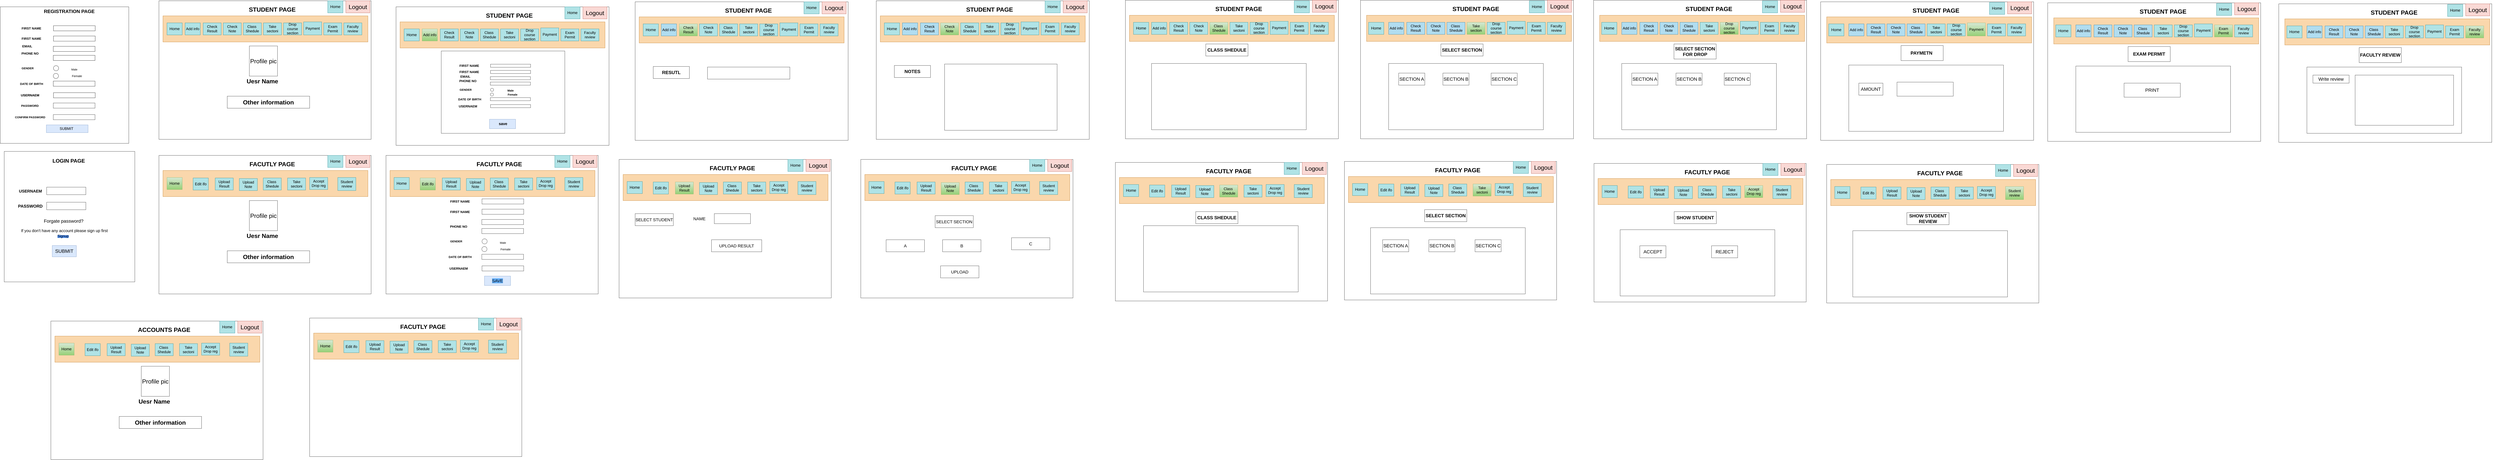<mxfile version="20.5.1" type="device"><diagram id="2eS8DoREUS3V9v05MS6C" name="Page-1"><mxGraphModel dx="3594" dy="2521" grid="1" gridSize="10" guides="1" tooltips="1" connect="1" arrows="1" fold="1" page="1" pageScale="1" pageWidth="827" pageHeight="1169" math="0" shadow="0"><root><mxCell id="0"/><mxCell id="1" parent="0"/><mxCell id="tB30fceD_ACe9dBQ0970-59" value="" style="rounded=0;whiteSpace=wrap;html=1;labelBackgroundColor=#33001A;fontSize=16;" vertex="1" parent="1"><mxGeometry x="-790" y="-780" width="640" height="680" as="geometry"/></mxCell><mxCell id="tB30fceD_ACe9dBQ0970-14" value="" style="group" vertex="1" connectable="0" parent="1"><mxGeometry x="-770" y="-60" width="650" height="750" as="geometry"/></mxCell><mxCell id="tB30fceD_ACe9dBQ0970-1" value="" style="whiteSpace=wrap;html=1;aspect=fixed;" vertex="1" parent="tB30fceD_ACe9dBQ0970-14"><mxGeometry width="650" height="650" as="geometry"/></mxCell><mxCell id="tB30fceD_ACe9dBQ0970-3" value="&lt;font style=&quot;font-size: 26px;&quot;&gt;LOGIN PAGE&amp;nbsp;&lt;/font&gt;" style="text;html=1;strokeColor=none;fillColor=none;align=center;verticalAlign=middle;whiteSpace=wrap;rounded=0;fontStyle=1;fontSize=14;" vertex="1" parent="tB30fceD_ACe9dBQ0970-14"><mxGeometry x="219.375" y="18.75" width="211.25" height="56.25" as="geometry"/></mxCell><mxCell id="tB30fceD_ACe9dBQ0970-4" value="&lt;font style=&quot;font-size: 21px;&quot;&gt;PASSWORD&lt;/font&gt;" style="text;html=1;strokeColor=none;fillColor=none;align=center;verticalAlign=middle;whiteSpace=wrap;rounded=0;fontStyle=1" vertex="1" parent="tB30fceD_ACe9dBQ0970-14"><mxGeometry x="65" y="243.75" width="130" height="56.25" as="geometry"/></mxCell><mxCell id="tB30fceD_ACe9dBQ0970-5" value="&lt;font style=&quot;font-size: 20px;&quot;&gt;USERNAEM&lt;/font&gt;" style="text;html=1;strokeColor=none;fillColor=none;align=center;verticalAlign=middle;whiteSpace=wrap;rounded=0;fontStyle=1" vertex="1" parent="tB30fceD_ACe9dBQ0970-14"><mxGeometry x="48.75" y="168.75" width="162.5" height="56.25" as="geometry"/></mxCell><mxCell id="tB30fceD_ACe9dBQ0970-6" value="" style="rounded=0;whiteSpace=wrap;html=1;" vertex="1" parent="tB30fceD_ACe9dBQ0970-14"><mxGeometry x="211.25" y="178.125" width="195" height="37.5" as="geometry"/></mxCell><mxCell id="tB30fceD_ACe9dBQ0970-7" value="" style="rounded=0;whiteSpace=wrap;html=1;" vertex="1" parent="tB30fceD_ACe9dBQ0970-14"><mxGeometry x="211.25" y="253.125" width="195" height="37.5" as="geometry"/></mxCell><mxCell id="tB30fceD_ACe9dBQ0970-9" value="&lt;font style=&quot;font-size: 24px;&quot;&gt;SUBMIT&lt;/font&gt;" style="text;html=1;strokeColor=#6c8ebf;fillColor=#dae8fc;align=center;verticalAlign=middle;whiteSpace=wrap;rounded=0;" vertex="1" parent="tB30fceD_ACe9dBQ0970-14"><mxGeometry x="238.875" y="468.75" width="120.25" height="56.25" as="geometry"/></mxCell><mxCell id="tB30fceD_ACe9dBQ0970-10" value="&lt;font style=&quot;font-size: 23px;&quot;&gt;Forgate password?&amp;nbsp;&lt;/font&gt;" style="text;html=1;strokeColor=none;fillColor=none;align=center;verticalAlign=middle;whiteSpace=wrap;rounded=0;" vertex="1" parent="tB30fceD_ACe9dBQ0970-14"><mxGeometry x="160.875" y="318.75" width="276.25" height="56.25" as="geometry"/></mxCell><mxCell id="tB30fceD_ACe9dBQ0970-12" value="&lt;font style=&quot;font-size: 20px;&quot;&gt;If you don't have any account please sign up first&lt;/font&gt;" style="text;html=1;strokeColor=none;fillColor=none;align=center;verticalAlign=middle;whiteSpace=wrap;rounded=0;" vertex="1" parent="tB30fceD_ACe9dBQ0970-14"><mxGeometry x="71.5" y="375" width="455" height="37.5" as="geometry"/></mxCell><mxCell id="tB30fceD_ACe9dBQ0970-13" value="&lt;span style=&quot;background-color: rgb(82, 151, 255);&quot;&gt;&lt;font style=&quot;font-size: 18px;&quot;&gt;Signup&lt;/font&gt;&lt;/span&gt;" style="text;html=1;strokeColor=none;fillColor=none;align=center;verticalAlign=middle;whiteSpace=wrap;rounded=0;" vertex="1" parent="tB30fceD_ACe9dBQ0970-14"><mxGeometry x="243.75" y="393.75" width="97.5" height="56.25" as="geometry"/></mxCell><mxCell id="tB30fceD_ACe9dBQ0970-213" value="" style="group" vertex="1" connectable="0" parent="1"><mxGeometry y="-810" width="1090" height="770" as="geometry"/></mxCell><mxCell id="tB30fceD_ACe9dBQ0970-203" value="" style="rounded=0;whiteSpace=wrap;html=1;labelBackgroundColor=none;fontSize=30;" vertex="1" parent="tB30fceD_ACe9dBQ0970-213"><mxGeometry width="1056" height="690" as="geometry"/></mxCell><mxCell id="tB30fceD_ACe9dBQ0970-135" value="" style="group" vertex="1" connectable="0" parent="tB30fceD_ACe9dBQ0970-213"><mxGeometry x="130" y="15" width="960" height="755" as="geometry"/></mxCell><mxCell id="tB30fceD_ACe9dBQ0970-204" value="" style="rounded=0;whiteSpace=wrap;html=1;labelBackgroundColor=none;fontSize=30;fillColor=#fad7ac;strokeColor=#b46504;" vertex="1" parent="tB30fceD_ACe9dBQ0970-135"><mxGeometry x="-110" y="60" width="1020" height="130" as="geometry"/></mxCell><mxCell id="tB30fceD_ACe9dBQ0970-136" value="&lt;font style=&quot;font-size: 30px;&quot;&gt;STUDENT PAGE&lt;/font&gt;" style="text;html=1;strokeColor=none;fillColor=none;align=center;verticalAlign=middle;whiteSpace=wrap;rounded=0;fontStyle=1;fontSize=18;" vertex="1" parent="tB30fceD_ACe9dBQ0970-135"><mxGeometry x="254" width="360" height="55" as="geometry"/></mxCell><mxCell id="tB30fceD_ACe9dBQ0970-137" value="Add info" style="rounded=0;whiteSpace=wrap;html=1;labelBackgroundColor=none;fontSize=18;fillColor=#b0e3e6;strokeColor=#0e8088;" vertex="1" parent="tB30fceD_ACe9dBQ0970-135"><mxGeometry y="95" width="76" height="60" as="geometry"/></mxCell><mxCell id="tB30fceD_ACe9dBQ0970-138" value="Check Result" style="rounded=0;whiteSpace=wrap;html=1;labelBackgroundColor=none;fontSize=18;fillColor=#b0e3e6;strokeColor=#0e8088;" vertex="1" parent="tB30fceD_ACe9dBQ0970-135"><mxGeometry x="90" y="95" width="90" height="60" as="geometry"/></mxCell><mxCell id="tB30fceD_ACe9dBQ0970-139" value="Check Note" style="rounded=0;whiteSpace=wrap;html=1;labelBackgroundColor=none;fontSize=18;fillColor=#b0e3e6;strokeColor=#0e8088;" vertex="1" parent="tB30fceD_ACe9dBQ0970-135"><mxGeometry x="190" y="95" width="90" height="60" as="geometry"/></mxCell><mxCell id="tB30fceD_ACe9dBQ0970-140" value="Class&amp;nbsp;&lt;br&gt;Shedule" style="rounded=0;whiteSpace=wrap;html=1;labelBackgroundColor=none;fontSize=18;fillColor=#b0e3e6;strokeColor=#0e8088;" vertex="1" parent="tB30fceD_ACe9dBQ0970-135"><mxGeometry x="290" y="95" width="90" height="60" as="geometry"/></mxCell><mxCell id="tB30fceD_ACe9dBQ0970-141" value="Take sectoni" style="rounded=0;whiteSpace=wrap;html=1;labelBackgroundColor=none;fontSize=18;fillColor=#b0e3e6;strokeColor=#0e8088;" vertex="1" parent="tB30fceD_ACe9dBQ0970-135"><mxGeometry x="390" y="95" width="90" height="60" as="geometry"/></mxCell><mxCell id="tB30fceD_ACe9dBQ0970-142" value="Drop course section" style="rounded=0;whiteSpace=wrap;html=1;labelBackgroundColor=none;fontSize=18;fillColor=#b0e3e6;strokeColor=#0e8088;" vertex="1" parent="tB30fceD_ACe9dBQ0970-135"><mxGeometry x="490" y="95" width="90" height="60" as="geometry"/></mxCell><mxCell id="tB30fceD_ACe9dBQ0970-143" value="Payment" style="rounded=0;whiteSpace=wrap;html=1;labelBackgroundColor=none;fontSize=18;fillColor=#b0e3e6;strokeColor=#0e8088;" vertex="1" parent="tB30fceD_ACe9dBQ0970-135"><mxGeometry x="590" y="90" width="90" height="65" as="geometry"/></mxCell><mxCell id="tB30fceD_ACe9dBQ0970-144" value="Exam Permit" style="rounded=0;whiteSpace=wrap;html=1;labelBackgroundColor=none;fontSize=18;fillColor=#b0e3e6;strokeColor=#0e8088;" vertex="1" parent="tB30fceD_ACe9dBQ0970-135"><mxGeometry x="690" y="95" width="90" height="60" as="geometry"/></mxCell><mxCell id="tB30fceD_ACe9dBQ0970-145" value="Faculty review" style="rounded=0;whiteSpace=wrap;html=1;labelBackgroundColor=none;fontSize=18;fillColor=#b0e3e6;strokeColor=#0e8088;" vertex="1" parent="tB30fceD_ACe9dBQ0970-135"><mxGeometry x="790" y="95" width="90" height="60" as="geometry"/></mxCell><mxCell id="tB30fceD_ACe9dBQ0970-207" value="Profile pic" style="rounded=0;whiteSpace=wrap;html=1;labelBackgroundColor=none;fontSize=30;" vertex="1" parent="tB30fceD_ACe9dBQ0970-135"><mxGeometry x="320" y="210" width="140" height="150" as="geometry"/></mxCell><mxCell id="tB30fceD_ACe9dBQ0970-208" value="&lt;b&gt;Uesr Name&lt;/b&gt;" style="text;html=1;strokeColor=none;fillColor=none;align=center;verticalAlign=middle;whiteSpace=wrap;rounded=0;labelBackgroundColor=none;fontSize=30;" vertex="1" parent="tB30fceD_ACe9dBQ0970-135"><mxGeometry x="280" y="370" width="210" height="30" as="geometry"/></mxCell><mxCell id="tB30fceD_ACe9dBQ0970-202" value="&lt;font style=&quot;font-size: 19px;&quot;&gt;Home&lt;/font&gt;" style="rounded=0;whiteSpace=wrap;html=1;labelBackgroundColor=none;fontSize=18;fillColor=#b0e3e6;strokeColor=#0e8088;" vertex="1" parent="tB30fceD_ACe9dBQ0970-213"><mxGeometry x="40" y="110" width="76" height="60" as="geometry"/></mxCell><mxCell id="tB30fceD_ACe9dBQ0970-211" value="Logout" style="rounded=0;whiteSpace=wrap;html=1;labelBackgroundColor=none;fontSize=30;fillColor=#fad9d5;strokeColor=#ae4132;" vertex="1" parent="tB30fceD_ACe9dBQ0970-213"><mxGeometry x="930" width="120" height="60" as="geometry"/></mxCell><mxCell id="tB30fceD_ACe9dBQ0970-212" value="&lt;b&gt;Other information&lt;/b&gt;" style="rounded=0;whiteSpace=wrap;html=1;labelBackgroundColor=none;fontSize=30;" vertex="1" parent="tB30fceD_ACe9dBQ0970-213"><mxGeometry x="340" y="475" width="410" height="60" as="geometry"/></mxCell><mxCell id="tB30fceD_ACe9dBQ0970-388" value="&lt;font style=&quot;font-size: 19px;&quot;&gt;Home&lt;/font&gt;" style="rounded=0;whiteSpace=wrap;html=1;labelBackgroundColor=none;fontSize=18;fillColor=#b0e3e6;strokeColor=#0e8088;" vertex="1" parent="tB30fceD_ACe9dBQ0970-213"><mxGeometry x="840" width="76" height="60" as="geometry"/></mxCell><mxCell id="tB30fceD_ACe9dBQ0970-214" value="" style="group" vertex="1" connectable="0" parent="1"><mxGeometry x="1180" y="-780" width="1090" height="900" as="geometry"/></mxCell><mxCell id="tB30fceD_ACe9dBQ0970-215" value="" style="rounded=0;whiteSpace=wrap;html=1;labelBackgroundColor=none;fontSize=30;" vertex="1" parent="tB30fceD_ACe9dBQ0970-214"><mxGeometry width="1060" height="690" as="geometry"/></mxCell><mxCell id="tB30fceD_ACe9dBQ0970-216" value="" style="group" vertex="1" connectable="0" parent="tB30fceD_ACe9dBQ0970-214"><mxGeometry x="130" y="15" width="960" height="660" as="geometry"/></mxCell><mxCell id="tB30fceD_ACe9dBQ0970-217" value="" style="rounded=0;whiteSpace=wrap;html=1;labelBackgroundColor=none;fontSize=30;fillColor=#fad7ac;strokeColor=#b46504;" vertex="1" parent="tB30fceD_ACe9dBQ0970-216"><mxGeometry x="-110" y="60" width="1020" height="130" as="geometry"/></mxCell><mxCell id="tB30fceD_ACe9dBQ0970-218" value="&lt;font style=&quot;font-size: 30px;&quot;&gt;STUDENT PAGE&lt;/font&gt;" style="text;html=1;strokeColor=none;fillColor=none;align=center;verticalAlign=middle;whiteSpace=wrap;rounded=0;fontStyle=1;fontSize=18;" vertex="1" parent="tB30fceD_ACe9dBQ0970-216"><mxGeometry x="254" width="360" height="55" as="geometry"/></mxCell><mxCell id="tB30fceD_ACe9dBQ0970-219" value="Add info" style="rounded=0;whiteSpace=wrap;html=1;labelBackgroundColor=none;fontSize=18;fillColor=#d5e8d4;strokeColor=#82b366;gradientColor=#97d077;" vertex="1" parent="tB30fceD_ACe9dBQ0970-216"><mxGeometry y="95" width="76" height="60" as="geometry"/></mxCell><mxCell id="tB30fceD_ACe9dBQ0970-220" value="Check Result" style="rounded=0;whiteSpace=wrap;html=1;labelBackgroundColor=none;fontSize=18;fillColor=#b0e3e6;strokeColor=#0e8088;" vertex="1" parent="tB30fceD_ACe9dBQ0970-216"><mxGeometry x="90" y="95" width="90" height="60" as="geometry"/></mxCell><mxCell id="tB30fceD_ACe9dBQ0970-221" value="Check Note" style="rounded=0;whiteSpace=wrap;html=1;labelBackgroundColor=none;fontSize=18;fillColor=#b0e3e6;strokeColor=#0e8088;" vertex="1" parent="tB30fceD_ACe9dBQ0970-216"><mxGeometry x="190" y="95" width="90" height="60" as="geometry"/></mxCell><mxCell id="tB30fceD_ACe9dBQ0970-222" value="Class&amp;nbsp;&lt;br&gt;Shedule" style="rounded=0;whiteSpace=wrap;html=1;labelBackgroundColor=none;fontSize=18;fillColor=#b0e3e6;strokeColor=#0e8088;" vertex="1" parent="tB30fceD_ACe9dBQ0970-216"><mxGeometry x="290" y="95" width="90" height="60" as="geometry"/></mxCell><mxCell id="tB30fceD_ACe9dBQ0970-223" value="Take sectoni" style="rounded=0;whiteSpace=wrap;html=1;labelBackgroundColor=none;fontSize=18;fillColor=#b0e3e6;strokeColor=#0e8088;" vertex="1" parent="tB30fceD_ACe9dBQ0970-216"><mxGeometry x="390" y="95" width="90" height="60" as="geometry"/></mxCell><mxCell id="tB30fceD_ACe9dBQ0970-224" value="Drop course section" style="rounded=0;whiteSpace=wrap;html=1;labelBackgroundColor=none;fontSize=18;fillColor=#b0e3e6;strokeColor=#0e8088;" vertex="1" parent="tB30fceD_ACe9dBQ0970-216"><mxGeometry x="490" y="95" width="90" height="60" as="geometry"/></mxCell><mxCell id="tB30fceD_ACe9dBQ0970-225" value="Payment" style="rounded=0;whiteSpace=wrap;html=1;labelBackgroundColor=none;fontSize=18;fillColor=#b0e3e6;strokeColor=#0e8088;" vertex="1" parent="tB30fceD_ACe9dBQ0970-216"><mxGeometry x="590" y="90" width="90" height="65" as="geometry"/></mxCell><mxCell id="tB30fceD_ACe9dBQ0970-226" value="Exam Permit" style="rounded=0;whiteSpace=wrap;html=1;labelBackgroundColor=none;fontSize=18;fillColor=#b0e3e6;strokeColor=#0e8088;" vertex="1" parent="tB30fceD_ACe9dBQ0970-216"><mxGeometry x="690" y="95" width="90" height="60" as="geometry"/></mxCell><mxCell id="tB30fceD_ACe9dBQ0970-227" value="Faculty review" style="rounded=0;whiteSpace=wrap;html=1;labelBackgroundColor=none;fontSize=18;fillColor=#b0e3e6;strokeColor=#0e8088;" vertex="1" parent="tB30fceD_ACe9dBQ0970-216"><mxGeometry x="790" y="95" width="90" height="60" as="geometry"/></mxCell><mxCell id="tB30fceD_ACe9dBQ0970-230" value="&lt;font style=&quot;font-size: 19px;&quot;&gt;Home&lt;/font&gt;" style="rounded=0;whiteSpace=wrap;html=1;labelBackgroundColor=none;fontSize=18;fillColor=#b0e3e6;strokeColor=#0e8088;" vertex="1" parent="tB30fceD_ACe9dBQ0970-214"><mxGeometry x="40" y="110" width="76" height="60" as="geometry"/></mxCell><mxCell id="tB30fceD_ACe9dBQ0970-231" value="Logout" style="rounded=0;whiteSpace=wrap;html=1;labelBackgroundColor=none;fontSize=30;fillColor=#fad9d5;strokeColor=#ae4132;" vertex="1" parent="tB30fceD_ACe9dBQ0970-214"><mxGeometry x="930" width="120" height="60" as="geometry"/></mxCell><mxCell id="tB30fceD_ACe9dBQ0970-294" value="" style="group" vertex="1" connectable="0" parent="tB30fceD_ACe9dBQ0970-214"><mxGeometry x="225" y="220" width="615" height="410" as="geometry"/></mxCell><mxCell id="tB30fceD_ACe9dBQ0970-269" value="" style="rounded=0;whiteSpace=wrap;html=1;labelBackgroundColor=#33001A;fontSize=16;" vertex="1" parent="tB30fceD_ACe9dBQ0970-294"><mxGeometry width="615" height="410" as="geometry"/></mxCell><mxCell id="tB30fceD_ACe9dBQ0970-272" value="&lt;font style=&quot;font-size: 16px;&quot;&gt;USERNAEM&lt;/font&gt;" style="text;html=1;strokeColor=none;fillColor=none;align=center;verticalAlign=middle;whiteSpace=wrap;rounded=0;fontStyle=1" vertex="1" parent="tB30fceD_ACe9dBQ0970-294"><mxGeometry x="49.865" y="263.019" width="166.216" height="23.208" as="geometry"/></mxCell><mxCell id="tB30fceD_ACe9dBQ0970-273" value="" style="rounded=0;whiteSpace=wrap;html=1;" vertex="1" parent="tB30fceD_ACe9dBQ0970-294"><mxGeometry x="245.169" y="266.887" width="199.459" height="15.472" as="geometry"/></mxCell><mxCell id="tB30fceD_ACe9dBQ0970-275" value="" style="rounded=0;whiteSpace=wrap;html=1;labelBackgroundColor=#66B2FF;fillColor=#dae8fc;strokeColor=#6c8ebf;" vertex="1" parent="tB30fceD_ACe9dBQ0970-294"><mxGeometry x="240" y="340" width="130" height="46.79" as="geometry"/></mxCell><mxCell id="tB30fceD_ACe9dBQ0970-276" value="&lt;b&gt;&lt;font style=&quot;font-size: 19px;&quot;&gt;save&lt;/font&gt;&lt;/b&gt;" style="text;html=1;strokeColor=none;fillColor=none;align=center;verticalAlign=middle;whiteSpace=wrap;rounded=0;" vertex="1" parent="tB30fceD_ACe9dBQ0970-294"><mxGeometry x="246" y="351.795" width="123" height="23.208" as="geometry"/></mxCell><mxCell id="tB30fceD_ACe9dBQ0970-277" value="FIRST NAME" style="text;html=1;strokeColor=none;fillColor=none;align=center;verticalAlign=middle;whiteSpace=wrap;rounded=0;labelBackgroundColor=#FFFFFF;fontStyle=1;fontSize=16;" vertex="1" parent="tB30fceD_ACe9dBQ0970-294"><mxGeometry x="68.149" y="61.887" width="142.946" height="23.208" as="geometry"/></mxCell><mxCell id="tB30fceD_ACe9dBQ0970-278" value="&lt;font style=&quot;font-size: 16px;&quot;&gt;FIRST NAME&lt;/font&gt;" style="text;html=1;strokeColor=none;fillColor=none;align=center;verticalAlign=middle;whiteSpace=wrap;rounded=0;labelBackgroundColor=#FFFFFF;fontStyle=1" vertex="1" parent="tB30fceD_ACe9dBQ0970-294"><mxGeometry x="68.149" y="92.83" width="142.946" height="23.208" as="geometry"/></mxCell><mxCell id="tB30fceD_ACe9dBQ0970-279" value="&lt;font style=&quot;font-size: 16px;&quot;&gt;EMAIL&lt;/font&gt;" style="text;html=1;strokeColor=none;fillColor=none;align=center;verticalAlign=middle;whiteSpace=wrap;rounded=0;labelBackgroundColor=#FFFFFF;fontStyle=1" vertex="1" parent="tB30fceD_ACe9dBQ0970-294"><mxGeometry x="57.137" y="120.588" width="125.7" height="12.933" as="geometry"/></mxCell><mxCell id="tB30fceD_ACe9dBQ0970-280" value="&lt;font style=&quot;font-size: 16px;&quot;&gt;PHONE NO&lt;/font&gt;" style="text;html=1;strokeColor=none;fillColor=none;align=center;verticalAlign=middle;whiteSpace=wrap;rounded=0;labelBackgroundColor=#FFFFFF;fontStyle=1" vertex="1" parent="tB30fceD_ACe9dBQ0970-294"><mxGeometry x="61.499" y="133.523" width="142.946" height="30.943" as="geometry"/></mxCell><mxCell id="tB30fceD_ACe9dBQ0970-281" value="" style="rounded=0;whiteSpace=wrap;html=1;" vertex="1" parent="tB30fceD_ACe9dBQ0970-294"><mxGeometry x="245.169" y="65.755" width="199.459" height="15.472" as="geometry"/></mxCell><mxCell id="tB30fceD_ACe9dBQ0970-282" value="" style="rounded=0;whiteSpace=wrap;html=1;" vertex="1" parent="tB30fceD_ACe9dBQ0970-294"><mxGeometry x="245.169" y="96.698" width="199.459" height="15.472" as="geometry"/></mxCell><mxCell id="tB30fceD_ACe9dBQ0970-283" value="" style="rounded=0;whiteSpace=wrap;html=1;" vertex="1" parent="tB30fceD_ACe9dBQ0970-294"><mxGeometry x="244.338" y="127.642" width="199.459" height="15.472" as="geometry"/></mxCell><mxCell id="tB30fceD_ACe9dBQ0970-284" value="" style="rounded=0;whiteSpace=wrap;html=1;" vertex="1" parent="tB30fceD_ACe9dBQ0970-294"><mxGeometry x="244.338" y="154.717" width="199.459" height="15.472" as="geometry"/></mxCell><mxCell id="tB30fceD_ACe9dBQ0970-285" value="&lt;font style=&quot;font-size: 14px;&quot;&gt;GENDER&lt;/font&gt;" style="text;html=1;strokeColor=none;fillColor=none;align=center;verticalAlign=middle;whiteSpace=wrap;rounded=0;labelBackgroundColor=#FFFFFF;fontStyle=1" vertex="1" parent="tB30fceD_ACe9dBQ0970-294"><mxGeometry x="49.865" y="177.925" width="142.946" height="30.943" as="geometry"/></mxCell><mxCell id="tB30fceD_ACe9dBQ0970-286" value="" style="ellipse;whiteSpace=wrap;html=1;aspect=fixed;labelBackgroundColor=#FFFFFF;" vertex="1" parent="tB30fceD_ACe9dBQ0970-294"><mxGeometry x="245.169" y="185.66" width="15.472" height="15.472" as="geometry"/></mxCell><mxCell id="tB30fceD_ACe9dBQ0970-287" value="&lt;font style=&quot;font-size: 14px;&quot;&gt;&lt;b&gt;Male&lt;/b&gt;&lt;/font&gt;" style="text;html=1;strokeColor=none;fillColor=none;align=center;verticalAlign=middle;whiteSpace=wrap;rounded=0;labelBackgroundColor=#FFFFFF;" vertex="1" parent="tB30fceD_ACe9dBQ0970-294"><mxGeometry x="295.034" y="185.66" width="99.73" height="23.208" as="geometry"/></mxCell><mxCell id="tB30fceD_ACe9dBQ0970-288" value="&lt;font style=&quot;font-size: 14px;&quot;&gt;&lt;b&gt;Female&lt;/b&gt;&lt;/font&gt;" style="text;html=1;strokeColor=none;fillColor=none;align=center;verticalAlign=middle;whiteSpace=wrap;rounded=0;labelBackgroundColor=#FFFFFF;" vertex="1" parent="tB30fceD_ACe9dBQ0970-294"><mxGeometry x="305" y="205" width="99.73" height="23.208" as="geometry"/></mxCell><mxCell id="tB30fceD_ACe9dBQ0970-289" value="" style="ellipse;whiteSpace=wrap;html=1;aspect=fixed;labelBackgroundColor=#33001A;fontStyle=1;fontSize=16;" vertex="1" parent="tB30fceD_ACe9dBQ0970-294"><mxGeometry x="244.338" y="208.868" width="15.472" height="15.472" as="geometry"/></mxCell><mxCell id="tB30fceD_ACe9dBQ0970-290" value="&lt;font style=&quot;font-size: 15px;&quot;&gt;&lt;span style=&quot;white-space: pre;&quot;&gt;&#9;&lt;/span&gt;DATE OF BIRTH&lt;/font&gt;" style="text;html=1;strokeColor=none;fillColor=none;align=center;verticalAlign=middle;whiteSpace=wrap;rounded=0;labelBackgroundColor=#FFFFFF;fontStyle=1" vertex="1" parent="tB30fceD_ACe9dBQ0970-294"><mxGeometry x="16.622" y="224.34" width="216.081" height="30.943" as="geometry"/></mxCell><mxCell id="tB30fceD_ACe9dBQ0970-291" value="" style="rounded=0;whiteSpace=wrap;html=1;" vertex="1" parent="tB30fceD_ACe9dBQ0970-294"><mxGeometry x="244.338" y="232.075" width="199.459" height="15.472" as="geometry"/></mxCell><mxCell id="tB30fceD_ACe9dBQ0970-389" value="&lt;font style=&quot;font-size: 19px;&quot;&gt;Home&lt;/font&gt;" style="rounded=0;whiteSpace=wrap;html=1;labelBackgroundColor=none;fontSize=18;fillColor=#b0e3e6;strokeColor=#0e8088;" vertex="1" parent="tB30fceD_ACe9dBQ0970-214"><mxGeometry x="840" width="76" height="60" as="geometry"/></mxCell><mxCell id="tB30fceD_ACe9dBQ0970-17" value="&lt;font style=&quot;font-size: 24px;&quot;&gt;REGISTRATION PAGE&amp;nbsp;&lt;/font&gt;" style="text;html=1;strokeColor=none;fillColor=none;align=center;verticalAlign=middle;whiteSpace=wrap;rounded=0;fontStyle=1;fontSize=15;" vertex="1" parent="1"><mxGeometry x="-589.73" y="-775.755" width="294.054" height="38.491" as="geometry"/></mxCell><mxCell id="tB30fceD_ACe9dBQ0970-18" value="&lt;font style=&quot;font-size: 15px;&quot;&gt;PASSWORD&lt;/font&gt;" style="text;html=1;strokeColor=none;fillColor=none;align=center;verticalAlign=middle;whiteSpace=wrap;rounded=0;fontStyle=1" vertex="1" parent="1"><mxGeometry x="-710.811" y="-307.453" width="138.378" height="38.491" as="geometry"/></mxCell><mxCell id="tB30fceD_ACe9dBQ0970-19" value="&lt;font style=&quot;font-size: 16px;&quot;&gt;USERNAEM&lt;/font&gt;" style="text;html=1;strokeColor=none;fillColor=none;align=center;verticalAlign=middle;whiteSpace=wrap;rounded=0;fontStyle=1" vertex="1" parent="1"><mxGeometry x="-728.108" y="-358.774" width="172.973" height="38.491" as="geometry"/></mxCell><mxCell id="tB30fceD_ACe9dBQ0970-20" value="" style="rounded=0;whiteSpace=wrap;html=1;" vertex="1" parent="1"><mxGeometry x="-524.865" y="-352.358" width="207.568" height="25.66" as="geometry"/></mxCell><mxCell id="tB30fceD_ACe9dBQ0970-21" value="" style="rounded=0;whiteSpace=wrap;html=1;" vertex="1" parent="1"><mxGeometry x="-525.73" y="-301.038" width="207.568" height="25.66" as="geometry"/></mxCell><mxCell id="tB30fceD_ACe9dBQ0970-22" value="" style="rounded=0;whiteSpace=wrap;html=1;labelBackgroundColor=#66B2FF;fillColor=#dae8fc;strokeColor=#6c8ebf;" vertex="1" parent="1"><mxGeometry x="-560.324" y="-191.981" width="207.568" height="38.491" as="geometry"/></mxCell><mxCell id="tB30fceD_ACe9dBQ0970-23" value="&lt;font style=&quot;font-size: 18px;&quot;&gt;SUBMIT&lt;/font&gt;" style="text;html=1;strokeColor=none;fillColor=none;align=center;verticalAlign=middle;whiteSpace=wrap;rounded=0;" vertex="1" parent="1"><mxGeometry x="-524" y="-191.981" width="128" height="38.491" as="geometry"/></mxCell><mxCell id="tB30fceD_ACe9dBQ0970-39" value="FIRST NAME" style="text;html=1;strokeColor=none;fillColor=none;align=center;verticalAlign=middle;whiteSpace=wrap;rounded=0;labelBackgroundColor=#FFFFFF;fontStyle=1;fontSize=16;" vertex="1" parent="1"><mxGeometry x="-709.081" y="-692.358" width="148.757" height="38.491" as="geometry"/></mxCell><mxCell id="tB30fceD_ACe9dBQ0970-40" value="&lt;font style=&quot;font-size: 16px;&quot;&gt;FIRST NAME&lt;/font&gt;" style="text;html=1;strokeColor=none;fillColor=none;align=center;verticalAlign=middle;whiteSpace=wrap;rounded=0;labelBackgroundColor=#FFFFFF;fontStyle=1" vertex="1" parent="1"><mxGeometry x="-709.081" y="-641.038" width="148.757" height="38.491" as="geometry"/></mxCell><mxCell id="tB30fceD_ACe9dBQ0970-41" value="&lt;font style=&quot;font-size: 16px;&quot;&gt;EMAIL&lt;/font&gt;" style="text;html=1;strokeColor=none;fillColor=none;align=center;verticalAlign=middle;whiteSpace=wrap;rounded=0;labelBackgroundColor=#FFFFFF;fontStyle=1" vertex="1" parent="1"><mxGeometry x="-720.54" y="-595" width="130.81" height="21.45" as="geometry"/></mxCell><mxCell id="tB30fceD_ACe9dBQ0970-42" value="&lt;font style=&quot;font-size: 16px;&quot;&gt;PHONE NO&lt;/font&gt;" style="text;html=1;strokeColor=none;fillColor=none;align=center;verticalAlign=middle;whiteSpace=wrap;rounded=0;labelBackgroundColor=#FFFFFF;fontStyle=1" vertex="1" parent="1"><mxGeometry x="-716.001" y="-573.546" width="148.757" height="51.321" as="geometry"/></mxCell><mxCell id="tB30fceD_ACe9dBQ0970-43" value="" style="rounded=0;whiteSpace=wrap;html=1;" vertex="1" parent="1"><mxGeometry x="-524.865" y="-685.943" width="207.568" height="25.66" as="geometry"/></mxCell><mxCell id="tB30fceD_ACe9dBQ0970-44" value="" style="rounded=0;whiteSpace=wrap;html=1;" vertex="1" parent="1"><mxGeometry x="-524.865" y="-634.623" width="207.568" height="25.66" as="geometry"/></mxCell><mxCell id="tB30fceD_ACe9dBQ0970-45" value="" style="rounded=0;whiteSpace=wrap;html=1;" vertex="1" parent="1"><mxGeometry x="-525.73" y="-583.302" width="207.568" height="25.66" as="geometry"/></mxCell><mxCell id="tB30fceD_ACe9dBQ0970-46" value="" style="rounded=0;whiteSpace=wrap;html=1;" vertex="1" parent="1"><mxGeometry x="-525.73" y="-538.396" width="207.568" height="25.66" as="geometry"/></mxCell><mxCell id="tB30fceD_ACe9dBQ0970-48" value="&lt;font style=&quot;font-size: 14px;&quot;&gt;GENDER&lt;/font&gt;" style="text;html=1;strokeColor=none;fillColor=none;align=center;verticalAlign=middle;whiteSpace=wrap;rounded=0;labelBackgroundColor=#FFFFFF;fontStyle=1" vertex="1" parent="1"><mxGeometry x="-728.108" y="-499.906" width="148.757" height="51.321" as="geometry"/></mxCell><mxCell id="tB30fceD_ACe9dBQ0970-49" value="" style="ellipse;whiteSpace=wrap;html=1;aspect=fixed;labelBackgroundColor=#FFFFFF;" vertex="1" parent="1"><mxGeometry x="-524.865" y="-487.075" width="25.66" height="25.66" as="geometry"/></mxCell><mxCell id="tB30fceD_ACe9dBQ0970-50" value="&lt;font style=&quot;font-size: 14px;&quot;&gt;Male&lt;/font&gt;" style="text;html=1;strokeColor=none;fillColor=none;align=center;verticalAlign=middle;whiteSpace=wrap;rounded=0;labelBackgroundColor=#FFFFFF;" vertex="1" parent="1"><mxGeometry x="-472.973" y="-487.075" width="103.784" height="38.491" as="geometry"/></mxCell><mxCell id="tB30fceD_ACe9dBQ0970-51" value="&lt;font style=&quot;font-size: 15px;&quot;&gt;Female&lt;/font&gt;" style="text;html=1;strokeColor=none;fillColor=none;align=center;verticalAlign=middle;whiteSpace=wrap;rounded=0;labelBackgroundColor=#FFFFFF;" vertex="1" parent="1"><mxGeometry x="-460" y="-455" width="103.784" height="38.491" as="geometry"/></mxCell><mxCell id="tB30fceD_ACe9dBQ0970-53" value="" style="ellipse;whiteSpace=wrap;html=1;aspect=fixed;labelBackgroundColor=#33001A;fontStyle=1;fontSize=16;" vertex="1" parent="1"><mxGeometry x="-525.73" y="-448.585" width="25.66" height="25.66" as="geometry"/></mxCell><mxCell id="tB30fceD_ACe9dBQ0970-54" value="&lt;font style=&quot;font-size: 15px;&quot;&gt;&lt;span style=&quot;white-space: pre;&quot;&gt;&#9;&lt;/span&gt;DATE OF BIRTH&lt;/font&gt;" style="text;html=1;strokeColor=none;fillColor=none;align=center;verticalAlign=middle;whiteSpace=wrap;rounded=0;labelBackgroundColor=#FFFFFF;fontStyle=1" vertex="1" parent="1"><mxGeometry x="-762.703" y="-422.925" width="224.865" height="51.321" as="geometry"/></mxCell><mxCell id="tB30fceD_ACe9dBQ0970-57" value="" style="rounded=0;whiteSpace=wrap;html=1;" vertex="1" parent="1"><mxGeometry x="-525.73" y="-410.094" width="207.568" height="25.66" as="geometry"/></mxCell><mxCell id="tB30fceD_ACe9dBQ0970-63" value="" style="rounded=0;whiteSpace=wrap;html=1;" vertex="1" parent="1"><mxGeometry x="-525.73" y="-243.302" width="207.568" height="25.66" as="geometry"/></mxCell><mxCell id="tB30fceD_ACe9dBQ0970-64" value="&lt;font style=&quot;font-size: 14px;&quot;&gt;CONFIRM PASSWORD&lt;/font&gt;" style="text;html=1;strokeColor=none;fillColor=none;align=center;verticalAlign=middle;whiteSpace=wrap;rounded=0;fontStyle=1" vertex="1" parent="1"><mxGeometry x="-745.405" y="-249.717" width="207.568" height="38.491" as="geometry"/></mxCell><mxCell id="tB30fceD_ACe9dBQ0970-295" value="" style="rounded=0;whiteSpace=wrap;html=1;labelBackgroundColor=none;fontSize=30;" vertex="1" parent="1"><mxGeometry x="2370" y="-805" width="1060" height="690" as="geometry"/></mxCell><mxCell id="tB30fceD_ACe9dBQ0970-296" value="" style="group" vertex="1" connectable="0" parent="1"><mxGeometry x="2500" y="-790" width="960" height="660" as="geometry"/></mxCell><mxCell id="tB30fceD_ACe9dBQ0970-297" value="" style="rounded=0;whiteSpace=wrap;html=1;labelBackgroundColor=none;fontSize=30;fillColor=#fad7ac;strokeColor=#b46504;" vertex="1" parent="tB30fceD_ACe9dBQ0970-296"><mxGeometry x="-110" y="60" width="1020" height="130" as="geometry"/></mxCell><mxCell id="tB30fceD_ACe9dBQ0970-298" value="&lt;font style=&quot;font-size: 30px;&quot;&gt;STUDENT PAGE&lt;/font&gt;" style="text;html=1;strokeColor=none;fillColor=none;align=center;verticalAlign=middle;whiteSpace=wrap;rounded=0;fontStyle=1;fontSize=18;" vertex="1" parent="tB30fceD_ACe9dBQ0970-296"><mxGeometry x="254" width="360" height="55" as="geometry"/></mxCell><mxCell id="tB30fceD_ACe9dBQ0970-299" value="Add info" style="rounded=0;whiteSpace=wrap;html=1;labelBackgroundColor=none;fontSize=18;fillColor=#b1ddf0;strokeColor=#10739e;" vertex="1" parent="tB30fceD_ACe9dBQ0970-296"><mxGeometry y="95" width="76" height="60" as="geometry"/></mxCell><mxCell id="tB30fceD_ACe9dBQ0970-300" value="Check Result" style="rounded=0;whiteSpace=wrap;html=1;labelBackgroundColor=none;fontSize=18;fillColor=#d5e8d4;strokeColor=#82b366;gradientColor=#97d077;" vertex="1" parent="tB30fceD_ACe9dBQ0970-296"><mxGeometry x="90" y="95" width="90" height="60" as="geometry"/></mxCell><mxCell id="tB30fceD_ACe9dBQ0970-301" value="Check Note" style="rounded=0;whiteSpace=wrap;html=1;labelBackgroundColor=none;fontSize=18;fillColor=#b0e3e6;strokeColor=#0e8088;" vertex="1" parent="tB30fceD_ACe9dBQ0970-296"><mxGeometry x="190" y="95" width="90" height="60" as="geometry"/></mxCell><mxCell id="tB30fceD_ACe9dBQ0970-302" value="Class&amp;nbsp;&lt;br&gt;Shedule" style="rounded=0;whiteSpace=wrap;html=1;labelBackgroundColor=none;fontSize=18;fillColor=#b0e3e6;strokeColor=#0e8088;" vertex="1" parent="tB30fceD_ACe9dBQ0970-296"><mxGeometry x="290" y="95" width="90" height="60" as="geometry"/></mxCell><mxCell id="tB30fceD_ACe9dBQ0970-303" value="Take sectoni" style="rounded=0;whiteSpace=wrap;html=1;labelBackgroundColor=none;fontSize=18;fillColor=#b0e3e6;strokeColor=#0e8088;" vertex="1" parent="tB30fceD_ACe9dBQ0970-296"><mxGeometry x="390" y="95" width="90" height="60" as="geometry"/></mxCell><mxCell id="tB30fceD_ACe9dBQ0970-304" value="Drop course section" style="rounded=0;whiteSpace=wrap;html=1;labelBackgroundColor=none;fontSize=18;fillColor=#b0e3e6;strokeColor=#0e8088;" vertex="1" parent="tB30fceD_ACe9dBQ0970-296"><mxGeometry x="490" y="95" width="90" height="60" as="geometry"/></mxCell><mxCell id="tB30fceD_ACe9dBQ0970-305" value="Payment" style="rounded=0;whiteSpace=wrap;html=1;labelBackgroundColor=none;fontSize=18;fillColor=#b0e3e6;strokeColor=#0e8088;" vertex="1" parent="tB30fceD_ACe9dBQ0970-296"><mxGeometry x="590" y="90" width="90" height="65" as="geometry"/></mxCell><mxCell id="tB30fceD_ACe9dBQ0970-306" value="Exam Permit" style="rounded=0;whiteSpace=wrap;html=1;labelBackgroundColor=none;fontSize=18;fillColor=#b0e3e6;strokeColor=#0e8088;" vertex="1" parent="tB30fceD_ACe9dBQ0970-296"><mxGeometry x="690" y="95" width="90" height="60" as="geometry"/></mxCell><mxCell id="tB30fceD_ACe9dBQ0970-307" value="Faculty review" style="rounded=0;whiteSpace=wrap;html=1;labelBackgroundColor=none;fontSize=18;fillColor=#b0e3e6;strokeColor=#0e8088;" vertex="1" parent="tB30fceD_ACe9dBQ0970-296"><mxGeometry x="790" y="95" width="90" height="60" as="geometry"/></mxCell><mxCell id="tB30fceD_ACe9dBQ0970-332" value="" style="rounded=0;whiteSpace=wrap;html=1;labelBackgroundColor=none;fontSize=23;" vertex="1" parent="tB30fceD_ACe9dBQ0970-296"><mxGeometry x="230" y="310" width="410" height="60" as="geometry"/></mxCell><mxCell id="tB30fceD_ACe9dBQ0970-308" value="&lt;font style=&quot;font-size: 19px;&quot;&gt;Home&lt;/font&gt;" style="rounded=0;whiteSpace=wrap;html=1;labelBackgroundColor=none;fontSize=18;fillColor=#b0e3e6;strokeColor=#0e8088;" vertex="1" parent="1"><mxGeometry x="2410" y="-695" width="76" height="60" as="geometry"/></mxCell><mxCell id="tB30fceD_ACe9dBQ0970-309" value="Logout" style="rounded=0;whiteSpace=wrap;html=1;labelBackgroundColor=none;fontSize=30;fillColor=#fad9d5;strokeColor=#ae4132;" vertex="1" parent="1"><mxGeometry x="3300" y="-805" width="120" height="60" as="geometry"/></mxCell><mxCell id="tB30fceD_ACe9dBQ0970-331" value="&lt;font style=&quot;font-size: 23px;&quot;&gt;&lt;b&gt;RESUTL&lt;/b&gt;&lt;/font&gt;" style="rounded=0;whiteSpace=wrap;html=1;labelBackgroundColor=none;fontSize=14;" vertex="1" parent="1"><mxGeometry x="2460" y="-482.92" width="180" height="60" as="geometry"/></mxCell><mxCell id="tB30fceD_ACe9dBQ0970-333" value="" style="rounded=0;whiteSpace=wrap;html=1;labelBackgroundColor=none;fontSize=30;" vertex="1" parent="1"><mxGeometry x="3570" y="-810" width="1060" height="690" as="geometry"/></mxCell><mxCell id="tB30fceD_ACe9dBQ0970-334" value="" style="group" vertex="1" connectable="0" parent="1"><mxGeometry x="3700" y="-795" width="960" height="660" as="geometry"/></mxCell><mxCell id="tB30fceD_ACe9dBQ0970-335" value="" style="rounded=0;whiteSpace=wrap;html=1;labelBackgroundColor=none;fontSize=30;fillColor=#fad7ac;strokeColor=#b46504;" vertex="1" parent="tB30fceD_ACe9dBQ0970-334"><mxGeometry x="-110" y="60" width="1020" height="130" as="geometry"/></mxCell><mxCell id="tB30fceD_ACe9dBQ0970-336" value="&lt;font style=&quot;font-size: 30px;&quot;&gt;STUDENT PAGE&lt;/font&gt;" style="text;html=1;strokeColor=none;fillColor=none;align=center;verticalAlign=middle;whiteSpace=wrap;rounded=0;fontStyle=1;fontSize=18;" vertex="1" parent="tB30fceD_ACe9dBQ0970-334"><mxGeometry x="254" width="360" height="55" as="geometry"/></mxCell><mxCell id="tB30fceD_ACe9dBQ0970-337" value="Add info" style="rounded=0;whiteSpace=wrap;html=1;labelBackgroundColor=none;fontSize=18;fillColor=#b1ddf0;strokeColor=#10739e;" vertex="1" parent="tB30fceD_ACe9dBQ0970-334"><mxGeometry y="95" width="76" height="60" as="geometry"/></mxCell><mxCell id="tB30fceD_ACe9dBQ0970-338" value="Check Result" style="rounded=0;whiteSpace=wrap;html=1;labelBackgroundColor=none;fontSize=18;fillColor=#b1ddf0;strokeColor=#10739e;" vertex="1" parent="tB30fceD_ACe9dBQ0970-334"><mxGeometry x="90" y="95" width="90" height="60" as="geometry"/></mxCell><mxCell id="tB30fceD_ACe9dBQ0970-339" value="Check Note" style="rounded=0;whiteSpace=wrap;html=1;labelBackgroundColor=none;fontSize=18;fillColor=#d5e8d4;strokeColor=#82b366;gradientColor=#97d077;" vertex="1" parent="tB30fceD_ACe9dBQ0970-334"><mxGeometry x="190" y="95" width="90" height="60" as="geometry"/></mxCell><mxCell id="tB30fceD_ACe9dBQ0970-340" value="Class&amp;nbsp;&lt;br&gt;Shedule" style="rounded=0;whiteSpace=wrap;html=1;labelBackgroundColor=none;fontSize=18;fillColor=#b0e3e6;strokeColor=#0e8088;" vertex="1" parent="tB30fceD_ACe9dBQ0970-334"><mxGeometry x="290" y="95" width="90" height="60" as="geometry"/></mxCell><mxCell id="tB30fceD_ACe9dBQ0970-341" value="Take sectoni" style="rounded=0;whiteSpace=wrap;html=1;labelBackgroundColor=none;fontSize=18;fillColor=#b0e3e6;strokeColor=#0e8088;" vertex="1" parent="tB30fceD_ACe9dBQ0970-334"><mxGeometry x="390" y="95" width="90" height="60" as="geometry"/></mxCell><mxCell id="tB30fceD_ACe9dBQ0970-342" value="Drop course section" style="rounded=0;whiteSpace=wrap;html=1;labelBackgroundColor=none;fontSize=18;fillColor=#b0e3e6;strokeColor=#0e8088;" vertex="1" parent="tB30fceD_ACe9dBQ0970-334"><mxGeometry x="490" y="95" width="90" height="60" as="geometry"/></mxCell><mxCell id="tB30fceD_ACe9dBQ0970-343" value="Payment" style="rounded=0;whiteSpace=wrap;html=1;labelBackgroundColor=none;fontSize=18;fillColor=#b0e3e6;strokeColor=#0e8088;" vertex="1" parent="tB30fceD_ACe9dBQ0970-334"><mxGeometry x="590" y="90" width="90" height="65" as="geometry"/></mxCell><mxCell id="tB30fceD_ACe9dBQ0970-344" value="Exam Permit" style="rounded=0;whiteSpace=wrap;html=1;labelBackgroundColor=none;fontSize=18;fillColor=#b0e3e6;strokeColor=#0e8088;" vertex="1" parent="tB30fceD_ACe9dBQ0970-334"><mxGeometry x="690" y="95" width="90" height="60" as="geometry"/></mxCell><mxCell id="tB30fceD_ACe9dBQ0970-345" value="Faculty review" style="rounded=0;whiteSpace=wrap;html=1;labelBackgroundColor=none;fontSize=18;fillColor=#b0e3e6;strokeColor=#0e8088;" vertex="1" parent="tB30fceD_ACe9dBQ0970-334"><mxGeometry x="790" y="95" width="90" height="60" as="geometry"/></mxCell><mxCell id="tB30fceD_ACe9dBQ0970-346" value="" style="rounded=0;whiteSpace=wrap;html=1;labelBackgroundColor=none;fontSize=23;" vertex="1" parent="tB30fceD_ACe9dBQ0970-334"><mxGeometry x="210" y="300" width="560" height="330" as="geometry"/></mxCell><mxCell id="tB30fceD_ACe9dBQ0970-347" value="&lt;font style=&quot;font-size: 19px;&quot;&gt;Home&lt;/font&gt;" style="rounded=0;whiteSpace=wrap;html=1;labelBackgroundColor=none;fontSize=18;fillColor=#b0e3e6;strokeColor=#0e8088;" vertex="1" parent="1"><mxGeometry x="3610" y="-700" width="76" height="60" as="geometry"/></mxCell><mxCell id="tB30fceD_ACe9dBQ0970-348" value="Logout" style="rounded=0;whiteSpace=wrap;html=1;labelBackgroundColor=none;fontSize=30;fillColor=#fad9d5;strokeColor=#ae4132;" vertex="1" parent="1"><mxGeometry x="4500" y="-810" width="120" height="60" as="geometry"/></mxCell><mxCell id="tB30fceD_ACe9dBQ0970-349" value="&lt;span style=&quot;font-size: 23px;&quot;&gt;&lt;b&gt;NOTES&lt;/b&gt;&lt;/span&gt;" style="rounded=0;whiteSpace=wrap;html=1;labelBackgroundColor=none;fontSize=14;" vertex="1" parent="1"><mxGeometry x="3660" y="-487.92" width="180" height="60" as="geometry"/></mxCell><mxCell id="tB30fceD_ACe9dBQ0970-350" value="" style="rounded=0;whiteSpace=wrap;html=1;labelBackgroundColor=none;fontSize=30;" vertex="1" parent="1"><mxGeometry x="4810" y="-812.83" width="1060" height="690" as="geometry"/></mxCell><mxCell id="tB30fceD_ACe9dBQ0970-351" value="" style="group" vertex="1" connectable="0" parent="1"><mxGeometry x="4940" y="-797.83" width="960" height="660" as="geometry"/></mxCell><mxCell id="tB30fceD_ACe9dBQ0970-352" value="" style="rounded=0;whiteSpace=wrap;html=1;labelBackgroundColor=none;fontSize=30;fillColor=#fad7ac;strokeColor=#b46504;" vertex="1" parent="tB30fceD_ACe9dBQ0970-351"><mxGeometry x="-110" y="60" width="1020" height="130" as="geometry"/></mxCell><mxCell id="tB30fceD_ACe9dBQ0970-353" value="&lt;font style=&quot;font-size: 30px;&quot;&gt;STUDENT PAGE&lt;/font&gt;" style="text;html=1;strokeColor=none;fillColor=none;align=center;verticalAlign=middle;whiteSpace=wrap;rounded=0;fontStyle=1;fontSize=18;" vertex="1" parent="tB30fceD_ACe9dBQ0970-351"><mxGeometry x="254" width="360" height="55" as="geometry"/></mxCell><mxCell id="tB30fceD_ACe9dBQ0970-354" value="Add info" style="rounded=0;whiteSpace=wrap;html=1;labelBackgroundColor=none;fontSize=18;fillColor=#b0e3e6;strokeColor=#0e8088;" vertex="1" parent="tB30fceD_ACe9dBQ0970-351"><mxGeometry y="95" width="76" height="60" as="geometry"/></mxCell><mxCell id="tB30fceD_ACe9dBQ0970-355" value="Check Result" style="rounded=0;whiteSpace=wrap;html=1;labelBackgroundColor=none;fontSize=18;fillColor=#b0e3e6;strokeColor=#0e8088;" vertex="1" parent="tB30fceD_ACe9dBQ0970-351"><mxGeometry x="90" y="95" width="90" height="60" as="geometry"/></mxCell><mxCell id="tB30fceD_ACe9dBQ0970-356" value="Check Note" style="rounded=0;whiteSpace=wrap;html=1;labelBackgroundColor=none;fontSize=18;fillColor=#b0e3e6;strokeColor=#0e8088;" vertex="1" parent="tB30fceD_ACe9dBQ0970-351"><mxGeometry x="190" y="95" width="90" height="60" as="geometry"/></mxCell><mxCell id="tB30fceD_ACe9dBQ0970-357" value="Class&amp;nbsp;&lt;br&gt;Shedule" style="rounded=0;whiteSpace=wrap;html=1;labelBackgroundColor=none;fontSize=18;fillColor=#d5e8d4;strokeColor=#82b366;gradientColor=#97d077;" vertex="1" parent="tB30fceD_ACe9dBQ0970-351"><mxGeometry x="290" y="95" width="90" height="60" as="geometry"/></mxCell><mxCell id="tB30fceD_ACe9dBQ0970-358" value="Take sectoni" style="rounded=0;whiteSpace=wrap;html=1;labelBackgroundColor=none;fontSize=18;fillColor=#b0e3e6;strokeColor=#0e8088;" vertex="1" parent="tB30fceD_ACe9dBQ0970-351"><mxGeometry x="390" y="95" width="90" height="60" as="geometry"/></mxCell><mxCell id="tB30fceD_ACe9dBQ0970-359" value="Drop course section" style="rounded=0;whiteSpace=wrap;html=1;labelBackgroundColor=none;fontSize=18;fillColor=#b0e3e6;strokeColor=#0e8088;" vertex="1" parent="tB30fceD_ACe9dBQ0970-351"><mxGeometry x="490" y="95" width="90" height="60" as="geometry"/></mxCell><mxCell id="tB30fceD_ACe9dBQ0970-360" value="Payment" style="rounded=0;whiteSpace=wrap;html=1;labelBackgroundColor=none;fontSize=18;fillColor=#b0e3e6;strokeColor=#0e8088;" vertex="1" parent="tB30fceD_ACe9dBQ0970-351"><mxGeometry x="590" y="90" width="90" height="65" as="geometry"/></mxCell><mxCell id="tB30fceD_ACe9dBQ0970-361" value="Exam Permit" style="rounded=0;whiteSpace=wrap;html=1;labelBackgroundColor=none;fontSize=18;fillColor=#b0e3e6;strokeColor=#0e8088;" vertex="1" parent="tB30fceD_ACe9dBQ0970-351"><mxGeometry x="690" y="95" width="90" height="60" as="geometry"/></mxCell><mxCell id="tB30fceD_ACe9dBQ0970-362" value="Faculty review" style="rounded=0;whiteSpace=wrap;html=1;labelBackgroundColor=none;fontSize=18;fillColor=#b0e3e6;strokeColor=#0e8088;" vertex="1" parent="tB30fceD_ACe9dBQ0970-351"><mxGeometry x="790" y="95" width="90" height="60" as="geometry"/></mxCell><mxCell id="tB30fceD_ACe9dBQ0970-363" value="" style="rounded=0;whiteSpace=wrap;html=1;labelBackgroundColor=none;fontSize=23;" vertex="1" parent="tB30fceD_ACe9dBQ0970-351"><mxGeometry y="300" width="770" height="330" as="geometry"/></mxCell><mxCell id="tB30fceD_ACe9dBQ0970-364" value="&lt;font style=&quot;font-size: 19px;&quot;&gt;Home&lt;/font&gt;" style="rounded=0;whiteSpace=wrap;html=1;labelBackgroundColor=none;fontSize=18;fillColor=#b0e3e6;strokeColor=#0e8088;" vertex="1" parent="1"><mxGeometry x="4850" y="-702.83" width="76" height="60" as="geometry"/></mxCell><mxCell id="tB30fceD_ACe9dBQ0970-365" value="Logout" style="rounded=0;whiteSpace=wrap;html=1;labelBackgroundColor=none;fontSize=30;fillColor=#fad9d5;strokeColor=#ae4132;" vertex="1" parent="1"><mxGeometry x="5740" y="-812.83" width="120" height="60" as="geometry"/></mxCell><mxCell id="tB30fceD_ACe9dBQ0970-366" value="&lt;span style=&quot;font-size: 23px;&quot;&gt;&lt;b&gt;CLASS SHEDULE&lt;/b&gt;&lt;/span&gt;" style="rounded=0;whiteSpace=wrap;html=1;labelBackgroundColor=none;fontSize=14;" vertex="1" parent="1"><mxGeometry x="5210" y="-595" width="210" height="60" as="geometry"/></mxCell><mxCell id="tB30fceD_ACe9dBQ0970-367" value="" style="rounded=0;whiteSpace=wrap;html=1;labelBackgroundColor=none;fontSize=30;" vertex="1" parent="1"><mxGeometry x="5980" y="-812.83" width="1060" height="690" as="geometry"/></mxCell><mxCell id="tB30fceD_ACe9dBQ0970-368" value="" style="group" vertex="1" connectable="0" parent="1"><mxGeometry x="6120" y="-797.83" width="960" height="660" as="geometry"/></mxCell><mxCell id="tB30fceD_ACe9dBQ0970-369" value="" style="rounded=0;whiteSpace=wrap;html=1;labelBackgroundColor=none;fontSize=30;fillColor=#fad7ac;strokeColor=#b46504;" vertex="1" parent="tB30fceD_ACe9dBQ0970-368"><mxGeometry x="-110" y="60" width="1020" height="130" as="geometry"/></mxCell><mxCell id="tB30fceD_ACe9dBQ0970-370" value="&lt;font style=&quot;font-size: 30px;&quot;&gt;STUDENT PAGE&lt;/font&gt;" style="text;html=1;strokeColor=none;fillColor=none;align=center;verticalAlign=middle;whiteSpace=wrap;rounded=0;fontStyle=1;fontSize=18;" vertex="1" parent="tB30fceD_ACe9dBQ0970-368"><mxGeometry x="254" width="360" height="55" as="geometry"/></mxCell><mxCell id="tB30fceD_ACe9dBQ0970-371" value="Add info" style="rounded=0;whiteSpace=wrap;html=1;labelBackgroundColor=none;fontSize=18;fillColor=#b1ddf0;strokeColor=#10739e;" vertex="1" parent="tB30fceD_ACe9dBQ0970-368"><mxGeometry y="95" width="76" height="60" as="geometry"/></mxCell><mxCell id="tB30fceD_ACe9dBQ0970-372" value="Check Result" style="rounded=0;whiteSpace=wrap;html=1;labelBackgroundColor=none;fontSize=18;fillColor=#b1ddf0;strokeColor=#10739e;" vertex="1" parent="tB30fceD_ACe9dBQ0970-368"><mxGeometry x="90" y="95" width="90" height="60" as="geometry"/></mxCell><mxCell id="tB30fceD_ACe9dBQ0970-373" value="Check Note" style="rounded=0;whiteSpace=wrap;html=1;labelBackgroundColor=none;fontSize=18;fillColor=#b1ddf0;strokeColor=#10739e;" vertex="1" parent="tB30fceD_ACe9dBQ0970-368"><mxGeometry x="190" y="95" width="90" height="60" as="geometry"/></mxCell><mxCell id="tB30fceD_ACe9dBQ0970-374" value="Class&amp;nbsp;&lt;br&gt;Shedule" style="rounded=0;whiteSpace=wrap;html=1;labelBackgroundColor=none;fontSize=18;fillColor=#b1ddf0;strokeColor=#10739e;" vertex="1" parent="tB30fceD_ACe9dBQ0970-368"><mxGeometry x="290" y="95" width="90" height="60" as="geometry"/></mxCell><mxCell id="tB30fceD_ACe9dBQ0970-375" value="Take section" style="rounded=0;whiteSpace=wrap;html=1;labelBackgroundColor=none;fontSize=18;fillColor=#d5e8d4;strokeColor=#82b366;gradientColor=#97d077;" vertex="1" parent="tB30fceD_ACe9dBQ0970-368"><mxGeometry x="390" y="95" width="90" height="60" as="geometry"/></mxCell><mxCell id="tB30fceD_ACe9dBQ0970-376" value="Drop course section" style="rounded=0;whiteSpace=wrap;html=1;labelBackgroundColor=none;fontSize=18;fillColor=#b0e3e6;strokeColor=#0e8088;" vertex="1" parent="tB30fceD_ACe9dBQ0970-368"><mxGeometry x="490" y="95" width="90" height="60" as="geometry"/></mxCell><mxCell id="tB30fceD_ACe9dBQ0970-377" value="Payment" style="rounded=0;whiteSpace=wrap;html=1;labelBackgroundColor=none;fontSize=18;fillColor=#b0e3e6;strokeColor=#0e8088;" vertex="1" parent="tB30fceD_ACe9dBQ0970-368"><mxGeometry x="590" y="90" width="90" height="65" as="geometry"/></mxCell><mxCell id="tB30fceD_ACe9dBQ0970-378" value="Exam Permit" style="rounded=0;whiteSpace=wrap;html=1;labelBackgroundColor=none;fontSize=18;fillColor=#b0e3e6;strokeColor=#0e8088;" vertex="1" parent="tB30fceD_ACe9dBQ0970-368"><mxGeometry x="690" y="95" width="90" height="60" as="geometry"/></mxCell><mxCell id="tB30fceD_ACe9dBQ0970-379" value="Faculty review" style="rounded=0;whiteSpace=wrap;html=1;labelBackgroundColor=none;fontSize=18;fillColor=#b0e3e6;strokeColor=#0e8088;" vertex="1" parent="tB30fceD_ACe9dBQ0970-368"><mxGeometry x="790" y="95" width="90" height="60" as="geometry"/></mxCell><mxCell id="tB30fceD_ACe9dBQ0970-380" value="" style="rounded=0;whiteSpace=wrap;html=1;labelBackgroundColor=none;fontSize=23;" vertex="1" parent="tB30fceD_ACe9dBQ0970-368"><mxGeometry y="300" width="770" height="330" as="geometry"/></mxCell><mxCell id="tB30fceD_ACe9dBQ0970-390" value="SECTION A" style="rounded=0;whiteSpace=wrap;html=1;labelBackgroundColor=none;fontSize=23;" vertex="1" parent="tB30fceD_ACe9dBQ0970-368"><mxGeometry x="50" y="347.83" width="130" height="60" as="geometry"/></mxCell><mxCell id="tB30fceD_ACe9dBQ0970-392" value="SECTION C" style="rounded=0;whiteSpace=wrap;html=1;labelBackgroundColor=none;fontSize=23;" vertex="1" parent="tB30fceD_ACe9dBQ0970-368"><mxGeometry x="510" y="347.83" width="130" height="60" as="geometry"/></mxCell><mxCell id="tB30fceD_ACe9dBQ0970-391" value="SECTION B" style="rounded=0;whiteSpace=wrap;html=1;labelBackgroundColor=none;fontSize=23;" vertex="1" parent="tB30fceD_ACe9dBQ0970-368"><mxGeometry x="270" y="347.83" width="130" height="60" as="geometry"/></mxCell><mxCell id="tB30fceD_ACe9dBQ0970-381" value="&lt;font style=&quot;font-size: 19px;&quot;&gt;Home&lt;/font&gt;" style="rounded=0;whiteSpace=wrap;html=1;labelBackgroundColor=none;fontSize=18;fillColor=#b0e3e6;strokeColor=#0e8088;" vertex="1" parent="1"><mxGeometry x="6020" y="-702.83" width="76" height="60" as="geometry"/></mxCell><mxCell id="tB30fceD_ACe9dBQ0970-382" value="Logout" style="rounded=0;whiteSpace=wrap;html=1;labelBackgroundColor=none;fontSize=30;fillColor=#fad9d5;strokeColor=#ae4132;" vertex="1" parent="1"><mxGeometry x="6910" y="-812.83" width="120" height="60" as="geometry"/></mxCell><mxCell id="tB30fceD_ACe9dBQ0970-383" value="&lt;span style=&quot;font-size: 23px;&quot;&gt;&lt;b&gt;SELECT SECTION&lt;/b&gt;&lt;/span&gt;" style="rounded=0;whiteSpace=wrap;html=1;labelBackgroundColor=none;fontSize=14;" vertex="1" parent="1"><mxGeometry x="6380" y="-595" width="210" height="60" as="geometry"/></mxCell><mxCell id="tB30fceD_ACe9dBQ0970-384" value="&lt;font style=&quot;font-size: 19px;&quot;&gt;Home&lt;/font&gt;" style="rounded=0;whiteSpace=wrap;html=1;labelBackgroundColor=none;fontSize=18;fillColor=#b0e3e6;strokeColor=#0e8088;" vertex="1" parent="1"><mxGeometry x="3210" y="-805" width="76" height="60" as="geometry"/></mxCell><mxCell id="tB30fceD_ACe9dBQ0970-385" value="&lt;font style=&quot;font-size: 19px;&quot;&gt;Home&lt;/font&gt;" style="rounded=0;whiteSpace=wrap;html=1;labelBackgroundColor=none;fontSize=18;fillColor=#b0e3e6;strokeColor=#0e8088;" vertex="1" parent="1"><mxGeometry x="4410" y="-810" width="76" height="60" as="geometry"/></mxCell><mxCell id="tB30fceD_ACe9dBQ0970-386" value="&lt;font style=&quot;font-size: 19px;&quot;&gt;Home&lt;/font&gt;" style="rounded=0;whiteSpace=wrap;html=1;labelBackgroundColor=none;fontSize=18;fillColor=#b0e3e6;strokeColor=#0e8088;" vertex="1" parent="1"><mxGeometry x="6820" y="-810" width="76" height="60" as="geometry"/></mxCell><mxCell id="tB30fceD_ACe9dBQ0970-387" value="&lt;font style=&quot;font-size: 19px;&quot;&gt;Home&lt;/font&gt;" style="rounded=0;whiteSpace=wrap;html=1;labelBackgroundColor=none;fontSize=18;fillColor=#b0e3e6;strokeColor=#0e8088;" vertex="1" parent="1"><mxGeometry x="5650" y="-810" width="76" height="60" as="geometry"/></mxCell><mxCell id="tB30fceD_ACe9dBQ0970-393" value="" style="rounded=0;whiteSpace=wrap;html=1;labelBackgroundColor=none;fontSize=30;" vertex="1" parent="1"><mxGeometry x="7140" y="-812.83" width="1060" height="690" as="geometry"/></mxCell><mxCell id="tB30fceD_ACe9dBQ0970-394" value="" style="group" vertex="1" connectable="0" parent="1"><mxGeometry x="7280" y="-797.83" width="960" height="660" as="geometry"/></mxCell><mxCell id="tB30fceD_ACe9dBQ0970-395" value="" style="rounded=0;whiteSpace=wrap;html=1;labelBackgroundColor=none;fontSize=30;fillColor=#fad7ac;strokeColor=#b46504;" vertex="1" parent="tB30fceD_ACe9dBQ0970-394"><mxGeometry x="-110" y="60" width="1020" height="130" as="geometry"/></mxCell><mxCell id="tB30fceD_ACe9dBQ0970-396" value="&lt;font style=&quot;font-size: 30px;&quot;&gt;STUDENT PAGE&lt;/font&gt;" style="text;html=1;strokeColor=none;fillColor=none;align=center;verticalAlign=middle;whiteSpace=wrap;rounded=0;fontStyle=1;fontSize=18;" vertex="1" parent="tB30fceD_ACe9dBQ0970-394"><mxGeometry x="254" width="360" height="55" as="geometry"/></mxCell><mxCell id="tB30fceD_ACe9dBQ0970-397" value="Add info" style="rounded=0;whiteSpace=wrap;html=1;labelBackgroundColor=none;fontSize=18;fillColor=#b1ddf0;strokeColor=#10739e;" vertex="1" parent="tB30fceD_ACe9dBQ0970-394"><mxGeometry y="95" width="76" height="60" as="geometry"/></mxCell><mxCell id="tB30fceD_ACe9dBQ0970-398" value="Check Result" style="rounded=0;whiteSpace=wrap;html=1;labelBackgroundColor=none;fontSize=18;fillColor=#b1ddf0;strokeColor=#10739e;" vertex="1" parent="tB30fceD_ACe9dBQ0970-394"><mxGeometry x="90" y="95" width="90" height="60" as="geometry"/></mxCell><mxCell id="tB30fceD_ACe9dBQ0970-399" value="Check Note" style="rounded=0;whiteSpace=wrap;html=1;labelBackgroundColor=none;fontSize=18;fillColor=#b1ddf0;strokeColor=#10739e;" vertex="1" parent="tB30fceD_ACe9dBQ0970-394"><mxGeometry x="190" y="95" width="90" height="60" as="geometry"/></mxCell><mxCell id="tB30fceD_ACe9dBQ0970-400" value="Class&amp;nbsp;&lt;br&gt;Shedule" style="rounded=0;whiteSpace=wrap;html=1;labelBackgroundColor=none;fontSize=18;fillColor=#b1ddf0;strokeColor=#10739e;" vertex="1" parent="tB30fceD_ACe9dBQ0970-394"><mxGeometry x="290" y="95" width="90" height="60" as="geometry"/></mxCell><mxCell id="tB30fceD_ACe9dBQ0970-401" value="Take sectoni" style="rounded=0;whiteSpace=wrap;html=1;labelBackgroundColor=none;fontSize=18;fillColor=#b0e3e6;strokeColor=#0e8088;" vertex="1" parent="tB30fceD_ACe9dBQ0970-394"><mxGeometry x="390" y="95" width="90" height="60" as="geometry"/></mxCell><mxCell id="tB30fceD_ACe9dBQ0970-402" value="Drop course section" style="rounded=0;whiteSpace=wrap;html=1;labelBackgroundColor=none;fontSize=18;fillColor=#d5e8d4;strokeColor=#82b366;gradientColor=#97d077;" vertex="1" parent="tB30fceD_ACe9dBQ0970-394"><mxGeometry x="490" y="95" width="90" height="60" as="geometry"/></mxCell><mxCell id="tB30fceD_ACe9dBQ0970-403" value="Payment" style="rounded=0;whiteSpace=wrap;html=1;labelBackgroundColor=none;fontSize=18;fillColor=#b0e3e6;strokeColor=#0e8088;" vertex="1" parent="tB30fceD_ACe9dBQ0970-394"><mxGeometry x="590" y="90" width="90" height="65" as="geometry"/></mxCell><mxCell id="tB30fceD_ACe9dBQ0970-404" value="Exam Permit" style="rounded=0;whiteSpace=wrap;html=1;labelBackgroundColor=none;fontSize=18;fillColor=#b0e3e6;strokeColor=#0e8088;" vertex="1" parent="tB30fceD_ACe9dBQ0970-394"><mxGeometry x="690" y="95" width="90" height="60" as="geometry"/></mxCell><mxCell id="tB30fceD_ACe9dBQ0970-405" value="Faculty review" style="rounded=0;whiteSpace=wrap;html=1;labelBackgroundColor=none;fontSize=18;fillColor=#b0e3e6;strokeColor=#0e8088;" vertex="1" parent="tB30fceD_ACe9dBQ0970-394"><mxGeometry x="790" y="95" width="90" height="60" as="geometry"/></mxCell><mxCell id="tB30fceD_ACe9dBQ0970-406" value="" style="rounded=0;whiteSpace=wrap;html=1;labelBackgroundColor=none;fontSize=23;" vertex="1" parent="tB30fceD_ACe9dBQ0970-394"><mxGeometry y="300" width="770" height="330" as="geometry"/></mxCell><mxCell id="tB30fceD_ACe9dBQ0970-407" value="SECTION A" style="rounded=0;whiteSpace=wrap;html=1;labelBackgroundColor=none;fontSize=23;" vertex="1" parent="tB30fceD_ACe9dBQ0970-394"><mxGeometry x="50" y="347.83" width="130" height="60" as="geometry"/></mxCell><mxCell id="tB30fceD_ACe9dBQ0970-408" value="SECTION C" style="rounded=0;whiteSpace=wrap;html=1;labelBackgroundColor=none;fontSize=23;" vertex="1" parent="tB30fceD_ACe9dBQ0970-394"><mxGeometry x="510" y="347.83" width="130" height="60" as="geometry"/></mxCell><mxCell id="tB30fceD_ACe9dBQ0970-409" value="SECTION B" style="rounded=0;whiteSpace=wrap;html=1;labelBackgroundColor=none;fontSize=23;" vertex="1" parent="tB30fceD_ACe9dBQ0970-394"><mxGeometry x="270" y="347.83" width="130" height="60" as="geometry"/></mxCell><mxCell id="tB30fceD_ACe9dBQ0970-410" value="&lt;font style=&quot;font-size: 19px;&quot;&gt;Home&lt;/font&gt;" style="rounded=0;whiteSpace=wrap;html=1;labelBackgroundColor=none;fontSize=18;fillColor=#b0e3e6;strokeColor=#0e8088;" vertex="1" parent="1"><mxGeometry x="7180" y="-702.83" width="76" height="60" as="geometry"/></mxCell><mxCell id="tB30fceD_ACe9dBQ0970-411" value="Logout" style="rounded=0;whiteSpace=wrap;html=1;labelBackgroundColor=none;fontSize=30;fillColor=#fad9d5;strokeColor=#ae4132;" vertex="1" parent="1"><mxGeometry x="8070" y="-812.83" width="120" height="60" as="geometry"/></mxCell><mxCell id="tB30fceD_ACe9dBQ0970-412" value="&lt;span style=&quot;font-size: 23px;&quot;&gt;&lt;b&gt;SELECT SECTION&lt;br&gt;FOR DROP&lt;br&gt;&lt;/b&gt;&lt;/span&gt;" style="rounded=0;whiteSpace=wrap;html=1;labelBackgroundColor=none;fontSize=14;" vertex="1" parent="1"><mxGeometry x="7540" y="-595" width="210" height="75" as="geometry"/></mxCell><mxCell id="tB30fceD_ACe9dBQ0970-413" value="&lt;font style=&quot;font-size: 19px;&quot;&gt;Home&lt;/font&gt;" style="rounded=0;whiteSpace=wrap;html=1;labelBackgroundColor=none;fontSize=18;fillColor=#b0e3e6;strokeColor=#0e8088;" vertex="1" parent="1"><mxGeometry x="7980" y="-810" width="76" height="60" as="geometry"/></mxCell><mxCell id="tB30fceD_ACe9dBQ0970-435" value="" style="rounded=0;whiteSpace=wrap;html=1;labelBackgroundColor=none;fontSize=30;" vertex="1" parent="1"><mxGeometry x="8270" y="-805" width="1060" height="690" as="geometry"/></mxCell><mxCell id="tB30fceD_ACe9dBQ0970-436" value="" style="group" vertex="1" connectable="0" parent="1"><mxGeometry x="8410" y="-790" width="960" height="660" as="geometry"/></mxCell><mxCell id="tB30fceD_ACe9dBQ0970-437" value="" style="rounded=0;whiteSpace=wrap;html=1;labelBackgroundColor=none;fontSize=30;fillColor=#fad7ac;strokeColor=#b46504;" vertex="1" parent="tB30fceD_ACe9dBQ0970-436"><mxGeometry x="-110" y="60" width="1020" height="130" as="geometry"/></mxCell><mxCell id="tB30fceD_ACe9dBQ0970-438" value="&lt;font style=&quot;font-size: 30px;&quot;&gt;STUDENT PAGE&lt;/font&gt;" style="text;html=1;strokeColor=none;fillColor=none;align=center;verticalAlign=middle;whiteSpace=wrap;rounded=0;fontStyle=1;fontSize=18;" vertex="1" parent="tB30fceD_ACe9dBQ0970-436"><mxGeometry x="254" width="360" height="55" as="geometry"/></mxCell><mxCell id="tB30fceD_ACe9dBQ0970-439" value="Add info" style="rounded=0;whiteSpace=wrap;html=1;labelBackgroundColor=none;fontSize=18;fillColor=#b1ddf0;strokeColor=#10739e;" vertex="1" parent="tB30fceD_ACe9dBQ0970-436"><mxGeometry y="95" width="76" height="60" as="geometry"/></mxCell><mxCell id="tB30fceD_ACe9dBQ0970-440" value="Check Result" style="rounded=0;whiteSpace=wrap;html=1;labelBackgroundColor=none;fontSize=18;fillColor=#b1ddf0;strokeColor=#10739e;" vertex="1" parent="tB30fceD_ACe9dBQ0970-436"><mxGeometry x="90" y="95" width="90" height="60" as="geometry"/></mxCell><mxCell id="tB30fceD_ACe9dBQ0970-441" value="Check Note" style="rounded=0;whiteSpace=wrap;html=1;labelBackgroundColor=none;fontSize=18;fillColor=#b1ddf0;strokeColor=#10739e;" vertex="1" parent="tB30fceD_ACe9dBQ0970-436"><mxGeometry x="190" y="95" width="90" height="60" as="geometry"/></mxCell><mxCell id="tB30fceD_ACe9dBQ0970-442" value="Class&amp;nbsp;&lt;br&gt;Shedule" style="rounded=0;whiteSpace=wrap;html=1;labelBackgroundColor=none;fontSize=18;fillColor=#b1ddf0;strokeColor=#10739e;" vertex="1" parent="tB30fceD_ACe9dBQ0970-436"><mxGeometry x="290" y="95" width="90" height="60" as="geometry"/></mxCell><mxCell id="tB30fceD_ACe9dBQ0970-443" value="Take sectoni" style="rounded=0;whiteSpace=wrap;html=1;labelBackgroundColor=none;fontSize=18;fillColor=#b0e3e6;strokeColor=#0e8088;" vertex="1" parent="tB30fceD_ACe9dBQ0970-436"><mxGeometry x="390" y="95" width="90" height="60" as="geometry"/></mxCell><mxCell id="tB30fceD_ACe9dBQ0970-444" value="Drop course section" style="rounded=0;whiteSpace=wrap;html=1;labelBackgroundColor=none;fontSize=18;fillColor=#b0e3e6;strokeColor=#0e8088;" vertex="1" parent="tB30fceD_ACe9dBQ0970-436"><mxGeometry x="490" y="95" width="90" height="60" as="geometry"/></mxCell><mxCell id="tB30fceD_ACe9dBQ0970-445" value="Payment" style="rounded=0;whiteSpace=wrap;html=1;labelBackgroundColor=none;fontSize=18;fillColor=#d5e8d4;strokeColor=#82b366;gradientColor=#97d077;" vertex="1" parent="tB30fceD_ACe9dBQ0970-436"><mxGeometry x="590" y="90" width="90" height="65" as="geometry"/></mxCell><mxCell id="tB30fceD_ACe9dBQ0970-446" value="Exam Permit" style="rounded=0;whiteSpace=wrap;html=1;labelBackgroundColor=none;fontSize=18;fillColor=#b0e3e6;strokeColor=#0e8088;" vertex="1" parent="tB30fceD_ACe9dBQ0970-436"><mxGeometry x="690" y="95" width="90" height="60" as="geometry"/></mxCell><mxCell id="tB30fceD_ACe9dBQ0970-447" value="Faculty review" style="rounded=0;whiteSpace=wrap;html=1;labelBackgroundColor=none;fontSize=18;fillColor=#b0e3e6;strokeColor=#0e8088;" vertex="1" parent="tB30fceD_ACe9dBQ0970-436"><mxGeometry x="790" y="95" width="90" height="60" as="geometry"/></mxCell><mxCell id="tB30fceD_ACe9dBQ0970-448" value="" style="rounded=0;whiteSpace=wrap;html=1;labelBackgroundColor=none;fontSize=23;" vertex="1" parent="tB30fceD_ACe9dBQ0970-436"><mxGeometry y="300" width="770" height="330" as="geometry"/></mxCell><mxCell id="tB30fceD_ACe9dBQ0970-456" value="AMOUNT" style="rounded=0;whiteSpace=wrap;html=1;labelBackgroundColor=none;fontSize=23;" vertex="1" parent="tB30fceD_ACe9dBQ0970-436"><mxGeometry x="50" y="390" width="120" height="60" as="geometry"/></mxCell><mxCell id="tB30fceD_ACe9dBQ0970-457" value="" style="rounded=0;whiteSpace=wrap;html=1;labelBackgroundColor=none;fontSize=23;" vertex="1" parent="tB30fceD_ACe9dBQ0970-436"><mxGeometry x="240" y="385" width="280" height="70" as="geometry"/></mxCell><mxCell id="tB30fceD_ACe9dBQ0970-452" value="&lt;font style=&quot;font-size: 19px;&quot;&gt;Home&lt;/font&gt;" style="rounded=0;whiteSpace=wrap;html=1;labelBackgroundColor=none;fontSize=18;fillColor=#b0e3e6;strokeColor=#0e8088;" vertex="1" parent="1"><mxGeometry x="8310" y="-695" width="76" height="60" as="geometry"/></mxCell><mxCell id="tB30fceD_ACe9dBQ0970-453" value="Logout" style="rounded=0;whiteSpace=wrap;html=1;labelBackgroundColor=none;fontSize=30;fillColor=#fad9d5;strokeColor=#ae4132;" vertex="1" parent="1"><mxGeometry x="9200" y="-805" width="120" height="60" as="geometry"/></mxCell><mxCell id="tB30fceD_ACe9dBQ0970-454" value="&lt;span style=&quot;font-size: 23px;&quot;&gt;&lt;b&gt;PAYMETN&amp;nbsp;&lt;br&gt;&lt;/b&gt;&lt;/span&gt;" style="rounded=0;whiteSpace=wrap;html=1;labelBackgroundColor=none;fontSize=14;" vertex="1" parent="1"><mxGeometry x="8670" y="-587.17" width="210" height="75" as="geometry"/></mxCell><mxCell id="tB30fceD_ACe9dBQ0970-455" value="&lt;font style=&quot;font-size: 19px;&quot;&gt;Home&lt;/font&gt;" style="rounded=0;whiteSpace=wrap;html=1;labelBackgroundColor=none;fontSize=18;fillColor=#b0e3e6;strokeColor=#0e8088;" vertex="1" parent="1"><mxGeometry x="9110" y="-802.17" width="76" height="60" as="geometry"/></mxCell><mxCell id="tB30fceD_ACe9dBQ0970-458" value="" style="rounded=0;whiteSpace=wrap;html=1;labelBackgroundColor=none;fontSize=30;" vertex="1" parent="1"><mxGeometry x="9400" y="-800" width="1060" height="690" as="geometry"/></mxCell><mxCell id="tB30fceD_ACe9dBQ0970-459" value="" style="group" vertex="1" connectable="0" parent="1"><mxGeometry x="9540" y="-785" width="960" height="660" as="geometry"/></mxCell><mxCell id="tB30fceD_ACe9dBQ0970-460" value="" style="rounded=0;whiteSpace=wrap;html=1;labelBackgroundColor=none;fontSize=30;fillColor=#fad7ac;strokeColor=#b46504;" vertex="1" parent="tB30fceD_ACe9dBQ0970-459"><mxGeometry x="-110" y="60" width="1020" height="130" as="geometry"/></mxCell><mxCell id="tB30fceD_ACe9dBQ0970-461" value="&lt;font style=&quot;font-size: 30px;&quot;&gt;STUDENT PAGE&lt;/font&gt;" style="text;html=1;strokeColor=none;fillColor=none;align=center;verticalAlign=middle;whiteSpace=wrap;rounded=0;fontStyle=1;fontSize=18;" vertex="1" parent="tB30fceD_ACe9dBQ0970-459"><mxGeometry x="254" width="360" height="55" as="geometry"/></mxCell><mxCell id="tB30fceD_ACe9dBQ0970-462" value="Add info" style="rounded=0;whiteSpace=wrap;html=1;labelBackgroundColor=none;fontSize=18;fillColor=#b1ddf0;strokeColor=#10739e;" vertex="1" parent="tB30fceD_ACe9dBQ0970-459"><mxGeometry y="95" width="76" height="60" as="geometry"/></mxCell><mxCell id="tB30fceD_ACe9dBQ0970-463" value="Check Result" style="rounded=0;whiteSpace=wrap;html=1;labelBackgroundColor=none;fontSize=18;fillColor=#b1ddf0;strokeColor=#10739e;" vertex="1" parent="tB30fceD_ACe9dBQ0970-459"><mxGeometry x="90" y="95" width="90" height="60" as="geometry"/></mxCell><mxCell id="tB30fceD_ACe9dBQ0970-464" value="Check Note" style="rounded=0;whiteSpace=wrap;html=1;labelBackgroundColor=none;fontSize=18;fillColor=#b1ddf0;strokeColor=#10739e;" vertex="1" parent="tB30fceD_ACe9dBQ0970-459"><mxGeometry x="190" y="95" width="90" height="60" as="geometry"/></mxCell><mxCell id="tB30fceD_ACe9dBQ0970-465" value="Class&amp;nbsp;&lt;br&gt;Shedule" style="rounded=0;whiteSpace=wrap;html=1;labelBackgroundColor=none;fontSize=18;fillColor=#b1ddf0;strokeColor=#10739e;" vertex="1" parent="tB30fceD_ACe9dBQ0970-459"><mxGeometry x="290" y="95" width="90" height="60" as="geometry"/></mxCell><mxCell id="tB30fceD_ACe9dBQ0970-466" value="Take sectoni" style="rounded=0;whiteSpace=wrap;html=1;labelBackgroundColor=none;fontSize=18;fillColor=#b0e3e6;strokeColor=#0e8088;" vertex="1" parent="tB30fceD_ACe9dBQ0970-459"><mxGeometry x="390" y="95" width="90" height="60" as="geometry"/></mxCell><mxCell id="tB30fceD_ACe9dBQ0970-467" value="Drop course section" style="rounded=0;whiteSpace=wrap;html=1;labelBackgroundColor=none;fontSize=18;fillColor=#b0e3e6;strokeColor=#0e8088;" vertex="1" parent="tB30fceD_ACe9dBQ0970-459"><mxGeometry x="490" y="95" width="90" height="60" as="geometry"/></mxCell><mxCell id="tB30fceD_ACe9dBQ0970-468" value="Payment" style="rounded=0;whiteSpace=wrap;html=1;labelBackgroundColor=none;fontSize=18;fillColor=#b0e3e6;strokeColor=#0e8088;" vertex="1" parent="tB30fceD_ACe9dBQ0970-459"><mxGeometry x="590" y="90" width="90" height="65" as="geometry"/></mxCell><mxCell id="tB30fceD_ACe9dBQ0970-469" value="Exam Permit" style="rounded=0;whiteSpace=wrap;html=1;labelBackgroundColor=none;fontSize=18;fillColor=#d5e8d4;strokeColor=#82b366;gradientColor=#97d077;" vertex="1" parent="tB30fceD_ACe9dBQ0970-459"><mxGeometry x="690" y="95" width="90" height="60" as="geometry"/></mxCell><mxCell id="tB30fceD_ACe9dBQ0970-470" value="Faculty review" style="rounded=0;whiteSpace=wrap;html=1;labelBackgroundColor=none;fontSize=18;fillColor=#b0e3e6;strokeColor=#0e8088;" vertex="1" parent="tB30fceD_ACe9dBQ0970-459"><mxGeometry x="790" y="95" width="90" height="60" as="geometry"/></mxCell><mxCell id="tB30fceD_ACe9dBQ0970-471" value="" style="rounded=0;whiteSpace=wrap;html=1;labelBackgroundColor=none;fontSize=23;" vertex="1" parent="tB30fceD_ACe9dBQ0970-459"><mxGeometry y="300" width="770" height="330" as="geometry"/></mxCell><mxCell id="tB30fceD_ACe9dBQ0970-473" value="PRINT" style="rounded=0;whiteSpace=wrap;html=1;labelBackgroundColor=none;fontSize=23;" vertex="1" parent="tB30fceD_ACe9dBQ0970-459"><mxGeometry x="240" y="385" width="280" height="70" as="geometry"/></mxCell><mxCell id="tB30fceD_ACe9dBQ0970-474" value="&lt;font style=&quot;font-size: 19px;&quot;&gt;Home&lt;/font&gt;" style="rounded=0;whiteSpace=wrap;html=1;labelBackgroundColor=none;fontSize=18;fillColor=#b0e3e6;strokeColor=#0e8088;" vertex="1" parent="1"><mxGeometry x="9440" y="-690" width="76" height="60" as="geometry"/></mxCell><mxCell id="tB30fceD_ACe9dBQ0970-475" value="Logout" style="rounded=0;whiteSpace=wrap;html=1;labelBackgroundColor=none;fontSize=30;fillColor=#fad9d5;strokeColor=#ae4132;" vertex="1" parent="1"><mxGeometry x="10330" y="-800" width="120" height="60" as="geometry"/></mxCell><mxCell id="tB30fceD_ACe9dBQ0970-476" value="&lt;span style=&quot;font-size: 23px;&quot;&gt;&lt;b&gt;EXAM PERMIT&lt;br&gt;&lt;/b&gt;&lt;/span&gt;" style="rounded=0;whiteSpace=wrap;html=1;labelBackgroundColor=none;fontSize=14;" vertex="1" parent="1"><mxGeometry x="9800" y="-582.17" width="210" height="75" as="geometry"/></mxCell><mxCell id="tB30fceD_ACe9dBQ0970-477" value="&lt;font style=&quot;font-size: 19px;&quot;&gt;Home&lt;/font&gt;" style="rounded=0;whiteSpace=wrap;html=1;labelBackgroundColor=none;fontSize=18;fillColor=#b0e3e6;strokeColor=#0e8088;" vertex="1" parent="1"><mxGeometry x="10240" y="-797.17" width="76" height="60" as="geometry"/></mxCell><mxCell id="tB30fceD_ACe9dBQ0970-497" value="" style="rounded=0;whiteSpace=wrap;html=1;labelBackgroundColor=none;fontSize=30;" vertex="1" parent="1"><mxGeometry x="10550" y="-795" width="1060" height="690" as="geometry"/></mxCell><mxCell id="tB30fceD_ACe9dBQ0970-498" value="" style="group" vertex="1" connectable="0" parent="1"><mxGeometry x="10690" y="-780" width="960" height="660" as="geometry"/></mxCell><mxCell id="tB30fceD_ACe9dBQ0970-499" value="" style="rounded=0;whiteSpace=wrap;html=1;labelBackgroundColor=none;fontSize=30;fillColor=#fad7ac;strokeColor=#b46504;" vertex="1" parent="tB30fceD_ACe9dBQ0970-498"><mxGeometry x="-110" y="60" width="1020" height="130" as="geometry"/></mxCell><mxCell id="tB30fceD_ACe9dBQ0970-500" value="&lt;font style=&quot;font-size: 30px;&quot;&gt;STUDENT PAGE&lt;/font&gt;" style="text;html=1;strokeColor=none;fillColor=none;align=center;verticalAlign=middle;whiteSpace=wrap;rounded=0;fontStyle=1;fontSize=18;" vertex="1" parent="tB30fceD_ACe9dBQ0970-498"><mxGeometry x="254" width="360" height="55" as="geometry"/></mxCell><mxCell id="tB30fceD_ACe9dBQ0970-501" value="Add info" style="rounded=0;whiteSpace=wrap;html=1;labelBackgroundColor=none;fontSize=18;fillColor=#b1ddf0;strokeColor=#10739e;" vertex="1" parent="tB30fceD_ACe9dBQ0970-498"><mxGeometry y="95" width="76" height="60" as="geometry"/></mxCell><mxCell id="tB30fceD_ACe9dBQ0970-502" value="Check Result" style="rounded=0;whiteSpace=wrap;html=1;labelBackgroundColor=none;fontSize=18;fillColor=#b1ddf0;strokeColor=#10739e;" vertex="1" parent="tB30fceD_ACe9dBQ0970-498"><mxGeometry x="90" y="95" width="90" height="60" as="geometry"/></mxCell><mxCell id="tB30fceD_ACe9dBQ0970-503" value="Check Note" style="rounded=0;whiteSpace=wrap;html=1;labelBackgroundColor=none;fontSize=18;fillColor=#b1ddf0;strokeColor=#10739e;" vertex="1" parent="tB30fceD_ACe9dBQ0970-498"><mxGeometry x="190" y="95" width="90" height="60" as="geometry"/></mxCell><mxCell id="tB30fceD_ACe9dBQ0970-504" value="Class&amp;nbsp;&lt;br&gt;Shedule" style="rounded=0;whiteSpace=wrap;html=1;labelBackgroundColor=none;fontSize=18;fillColor=#b1ddf0;strokeColor=#10739e;" vertex="1" parent="tB30fceD_ACe9dBQ0970-498"><mxGeometry x="290" y="95" width="90" height="60" as="geometry"/></mxCell><mxCell id="tB30fceD_ACe9dBQ0970-505" value="Take sectoni" style="rounded=0;whiteSpace=wrap;html=1;labelBackgroundColor=none;fontSize=18;fillColor=#b0e3e6;strokeColor=#0e8088;" vertex="1" parent="tB30fceD_ACe9dBQ0970-498"><mxGeometry x="390" y="95" width="90" height="60" as="geometry"/></mxCell><mxCell id="tB30fceD_ACe9dBQ0970-506" value="Drop course section" style="rounded=0;whiteSpace=wrap;html=1;labelBackgroundColor=none;fontSize=18;fillColor=#b0e3e6;strokeColor=#0e8088;" vertex="1" parent="tB30fceD_ACe9dBQ0970-498"><mxGeometry x="490" y="95" width="90" height="60" as="geometry"/></mxCell><mxCell id="tB30fceD_ACe9dBQ0970-507" value="Payment" style="rounded=0;whiteSpace=wrap;html=1;labelBackgroundColor=none;fontSize=18;fillColor=#b0e3e6;strokeColor=#0e8088;" vertex="1" parent="tB30fceD_ACe9dBQ0970-498"><mxGeometry x="590" y="90" width="90" height="65" as="geometry"/></mxCell><mxCell id="tB30fceD_ACe9dBQ0970-508" value="Exam Permit" style="rounded=0;whiteSpace=wrap;html=1;labelBackgroundColor=none;fontSize=18;fillColor=#b0e3e6;strokeColor=#0e8088;" vertex="1" parent="tB30fceD_ACe9dBQ0970-498"><mxGeometry x="690" y="95" width="90" height="60" as="geometry"/></mxCell><mxCell id="tB30fceD_ACe9dBQ0970-509" value="Faculty review" style="rounded=0;whiteSpace=wrap;html=1;labelBackgroundColor=none;fontSize=18;fillColor=#d5e8d4;strokeColor=#82b366;gradientColor=#97d077;" vertex="1" parent="tB30fceD_ACe9dBQ0970-498"><mxGeometry x="790" y="95" width="90" height="60" as="geometry"/></mxCell><mxCell id="tB30fceD_ACe9dBQ0970-510" value="" style="rounded=0;whiteSpace=wrap;html=1;labelBackgroundColor=none;fontSize=23;" vertex="1" parent="tB30fceD_ACe9dBQ0970-498"><mxGeometry y="300" width="770" height="330" as="geometry"/></mxCell><mxCell id="tB30fceD_ACe9dBQ0970-511" value="Write review" style="rounded=0;whiteSpace=wrap;html=1;labelBackgroundColor=none;fontSize=23;" vertex="1" parent="tB30fceD_ACe9dBQ0970-498"><mxGeometry x="30" y="340" width="180" height="40" as="geometry"/></mxCell><mxCell id="tB30fceD_ACe9dBQ0970-516" value="" style="rounded=0;whiteSpace=wrap;html=1;labelBackgroundColor=none;fontSize=23;" vertex="1" parent="tB30fceD_ACe9dBQ0970-498"><mxGeometry x="240" y="340" width="490" height="250" as="geometry"/></mxCell><mxCell id="tB30fceD_ACe9dBQ0970-512" value="&lt;font style=&quot;font-size: 19px;&quot;&gt;Home&lt;/font&gt;" style="rounded=0;whiteSpace=wrap;html=1;labelBackgroundColor=none;fontSize=18;fillColor=#b0e3e6;strokeColor=#0e8088;" vertex="1" parent="1"><mxGeometry x="10590" y="-685" width="76" height="60" as="geometry"/></mxCell><mxCell id="tB30fceD_ACe9dBQ0970-513" value="Logout" style="rounded=0;whiteSpace=wrap;html=1;labelBackgroundColor=none;fontSize=30;fillColor=#fad9d5;strokeColor=#ae4132;" vertex="1" parent="1"><mxGeometry x="11480" y="-795" width="120" height="60" as="geometry"/></mxCell><mxCell id="tB30fceD_ACe9dBQ0970-514" value="&lt;span style=&quot;font-size: 23px;&quot;&gt;&lt;b&gt;FACULTY REVIEW&lt;br&gt;&lt;/b&gt;&lt;/span&gt;" style="rounded=0;whiteSpace=wrap;html=1;labelBackgroundColor=none;fontSize=14;" vertex="1" parent="1"><mxGeometry x="10950" y="-577.17" width="210" height="75" as="geometry"/></mxCell><mxCell id="tB30fceD_ACe9dBQ0970-515" value="&lt;font style=&quot;font-size: 19px;&quot;&gt;Home&lt;/font&gt;" style="rounded=0;whiteSpace=wrap;html=1;labelBackgroundColor=none;fontSize=18;fillColor=#b0e3e6;strokeColor=#0e8088;" vertex="1" parent="1"><mxGeometry x="11390" y="-792.17" width="76" height="60" as="geometry"/></mxCell><mxCell id="tB30fceD_ACe9dBQ0970-517" value="" style="group" vertex="1" connectable="0" parent="1"><mxGeometry y="-40" width="1090" height="690" as="geometry"/></mxCell><mxCell id="tB30fceD_ACe9dBQ0970-518" value="" style="rounded=0;whiteSpace=wrap;html=1;labelBackgroundColor=none;fontSize=30;" vertex="1" parent="tB30fceD_ACe9dBQ0970-517"><mxGeometry width="1056" height="690" as="geometry"/></mxCell><mxCell id="tB30fceD_ACe9dBQ0970-519" value="" style="group" vertex="1" connectable="0" parent="tB30fceD_ACe9dBQ0970-517"><mxGeometry x="130" y="15" width="960" height="660" as="geometry"/></mxCell><mxCell id="tB30fceD_ACe9dBQ0970-520" value="" style="rounded=0;whiteSpace=wrap;html=1;labelBackgroundColor=none;fontSize=30;fillColor=#fad7ac;strokeColor=#b46504;" vertex="1" parent="tB30fceD_ACe9dBQ0970-519"><mxGeometry x="-110" y="60" width="1020" height="130" as="geometry"/></mxCell><mxCell id="tB30fceD_ACe9dBQ0970-521" value="&lt;span style=&quot;font-size: 30px;&quot;&gt;FACUTLY PAGE&lt;/span&gt;" style="text;html=1;strokeColor=none;fillColor=none;align=center;verticalAlign=middle;whiteSpace=wrap;rounded=0;fontStyle=1;fontSize=18;" vertex="1" parent="tB30fceD_ACe9dBQ0970-519"><mxGeometry x="254" width="360" height="55" as="geometry"/></mxCell><mxCell id="tB30fceD_ACe9dBQ0970-522" value="&lt;font style=&quot;font-size: 19px;&quot;&gt;Edit ifo&lt;/font&gt;" style="rounded=0;whiteSpace=wrap;html=1;labelBackgroundColor=none;fontSize=18;fillColor=#b0e3e6;strokeColor=#0e8088;" vertex="1" parent="tB30fceD_ACe9dBQ0970-519"><mxGeometry x="40" y="97.5" width="76" height="60" as="geometry"/></mxCell><mxCell id="tB30fceD_ACe9dBQ0970-523" value="Upload Result" style="rounded=0;whiteSpace=wrap;html=1;labelBackgroundColor=none;fontSize=18;fillColor=#b0e3e6;strokeColor=#0e8088;" vertex="1" parent="tB30fceD_ACe9dBQ0970-519"><mxGeometry x="150" y="97.5" width="90" height="60" as="geometry"/></mxCell><mxCell id="tB30fceD_ACe9dBQ0970-524" value="Upload Note" style="rounded=0;whiteSpace=wrap;html=1;labelBackgroundColor=none;fontSize=18;fillColor=#b0e3e6;strokeColor=#0e8088;" vertex="1" parent="tB30fceD_ACe9dBQ0970-519"><mxGeometry x="270" y="100" width="90" height="60" as="geometry"/></mxCell><mxCell id="tB30fceD_ACe9dBQ0970-525" value="Class&amp;nbsp;&lt;br&gt;Shedule" style="rounded=0;whiteSpace=wrap;html=1;labelBackgroundColor=none;fontSize=18;fillColor=#b0e3e6;strokeColor=#0e8088;" vertex="1" parent="tB30fceD_ACe9dBQ0970-519"><mxGeometry x="389" y="97.5" width="90" height="60" as="geometry"/></mxCell><mxCell id="tB30fceD_ACe9dBQ0970-526" value="Take sectoni" style="rounded=0;whiteSpace=wrap;html=1;labelBackgroundColor=none;fontSize=18;fillColor=#b0e3e6;strokeColor=#0e8088;" vertex="1" parent="tB30fceD_ACe9dBQ0970-519"><mxGeometry x="510" y="97.5" width="90" height="60" as="geometry"/></mxCell><mxCell id="tB30fceD_ACe9dBQ0970-527" value="Accept Drop reg" style="rounded=0;whiteSpace=wrap;html=1;labelBackgroundColor=none;fontSize=18;fillColor=#b0e3e6;strokeColor=#0e8088;" vertex="1" parent="tB30fceD_ACe9dBQ0970-519"><mxGeometry x="620" y="95" width="90" height="60" as="geometry"/></mxCell><mxCell id="tB30fceD_ACe9dBQ0970-528" value="Student review" style="rounded=0;whiteSpace=wrap;html=1;labelBackgroundColor=none;fontSize=18;fillColor=#b0e3e6;strokeColor=#0e8088;" vertex="1" parent="tB30fceD_ACe9dBQ0970-519"><mxGeometry x="760" y="95" width="90" height="65" as="geometry"/></mxCell><mxCell id="tB30fceD_ACe9dBQ0970-531" value="Profile pic" style="rounded=0;whiteSpace=wrap;html=1;labelBackgroundColor=none;fontSize=30;" vertex="1" parent="tB30fceD_ACe9dBQ0970-519"><mxGeometry x="320" y="210" width="140" height="150" as="geometry"/></mxCell><mxCell id="tB30fceD_ACe9dBQ0970-532" value="&lt;b&gt;Uesr Name&lt;/b&gt;" style="text;html=1;strokeColor=none;fillColor=none;align=center;verticalAlign=middle;whiteSpace=wrap;rounded=0;labelBackgroundColor=none;fontSize=30;" vertex="1" parent="tB30fceD_ACe9dBQ0970-519"><mxGeometry x="280" y="370" width="210" height="30" as="geometry"/></mxCell><mxCell id="tB30fceD_ACe9dBQ0970-533" value="&lt;font style=&quot;font-size: 19px;&quot;&gt;Home&lt;/font&gt;" style="rounded=0;whiteSpace=wrap;html=1;labelBackgroundColor=none;fontSize=18;fillColor=#d5e8d4;strokeColor=#82b366;gradientColor=#97d077;" vertex="1" parent="tB30fceD_ACe9dBQ0970-517"><mxGeometry x="40" y="110" width="76" height="60" as="geometry"/></mxCell><mxCell id="tB30fceD_ACe9dBQ0970-534" value="Logout" style="rounded=0;whiteSpace=wrap;html=1;labelBackgroundColor=none;fontSize=30;fillColor=#fad9d5;strokeColor=#ae4132;" vertex="1" parent="tB30fceD_ACe9dBQ0970-517"><mxGeometry x="930" width="120" height="60" as="geometry"/></mxCell><mxCell id="tB30fceD_ACe9dBQ0970-535" value="&lt;b&gt;Other information&lt;/b&gt;" style="rounded=0;whiteSpace=wrap;html=1;labelBackgroundColor=none;fontSize=30;" vertex="1" parent="tB30fceD_ACe9dBQ0970-517"><mxGeometry x="340" y="475" width="410" height="60" as="geometry"/></mxCell><mxCell id="tB30fceD_ACe9dBQ0970-536" value="&lt;font style=&quot;font-size: 19px;&quot;&gt;Home&lt;/font&gt;" style="rounded=0;whiteSpace=wrap;html=1;labelBackgroundColor=none;fontSize=18;fillColor=#b0e3e6;strokeColor=#0e8088;" vertex="1" parent="tB30fceD_ACe9dBQ0970-517"><mxGeometry x="840" width="76" height="60" as="geometry"/></mxCell><mxCell id="tB30fceD_ACe9dBQ0970-537" value="" style="group" vertex="1" connectable="0" parent="1"><mxGeometry x="1130" y="-40" width="1090" height="690" as="geometry"/></mxCell><mxCell id="tB30fceD_ACe9dBQ0970-538" value="" style="rounded=0;whiteSpace=wrap;html=1;labelBackgroundColor=none;fontSize=30;" vertex="1" parent="tB30fceD_ACe9dBQ0970-537"><mxGeometry width="1056" height="690" as="geometry"/></mxCell><mxCell id="tB30fceD_ACe9dBQ0970-539" value="" style="group" vertex="1" connectable="0" parent="tB30fceD_ACe9dBQ0970-537"><mxGeometry x="130" y="15" width="960" height="660" as="geometry"/></mxCell><mxCell id="tB30fceD_ACe9dBQ0970-540" value="" style="rounded=0;whiteSpace=wrap;html=1;labelBackgroundColor=none;fontSize=30;fillColor=#fad7ac;strokeColor=#b46504;" vertex="1" parent="tB30fceD_ACe9dBQ0970-539"><mxGeometry x="-110" y="60" width="1020" height="130" as="geometry"/></mxCell><mxCell id="tB30fceD_ACe9dBQ0970-541" value="&lt;span style=&quot;font-size: 30px;&quot;&gt;FACUTLY PAGE&lt;/span&gt;" style="text;html=1;strokeColor=none;fillColor=none;align=center;verticalAlign=middle;whiteSpace=wrap;rounded=0;fontStyle=1;fontSize=18;" vertex="1" parent="tB30fceD_ACe9dBQ0970-539"><mxGeometry x="254" width="360" height="55" as="geometry"/></mxCell><mxCell id="tB30fceD_ACe9dBQ0970-542" value="&lt;font style=&quot;font-size: 19px;&quot;&gt;Edit ifo&lt;/font&gt;" style="rounded=0;whiteSpace=wrap;html=1;labelBackgroundColor=none;fontSize=18;fillColor=#d5e8d4;strokeColor=#82b366;gradientColor=#97d077;" vertex="1" parent="tB30fceD_ACe9dBQ0970-539"><mxGeometry x="40" y="97.5" width="76" height="60" as="geometry"/></mxCell><mxCell id="tB30fceD_ACe9dBQ0970-543" value="Upload Result" style="rounded=0;whiteSpace=wrap;html=1;labelBackgroundColor=none;fontSize=18;fillColor=#b0e3e6;strokeColor=#0e8088;" vertex="1" parent="tB30fceD_ACe9dBQ0970-539"><mxGeometry x="150" y="97.5" width="90" height="60" as="geometry"/></mxCell><mxCell id="tB30fceD_ACe9dBQ0970-544" value="Upload Note" style="rounded=0;whiteSpace=wrap;html=1;labelBackgroundColor=none;fontSize=18;fillColor=#b0e3e6;strokeColor=#0e8088;" vertex="1" parent="tB30fceD_ACe9dBQ0970-539"><mxGeometry x="270" y="100" width="90" height="60" as="geometry"/></mxCell><mxCell id="tB30fceD_ACe9dBQ0970-545" value="Class&amp;nbsp;&lt;br&gt;Shedule" style="rounded=0;whiteSpace=wrap;html=1;labelBackgroundColor=none;fontSize=18;fillColor=#b0e3e6;strokeColor=#0e8088;" vertex="1" parent="tB30fceD_ACe9dBQ0970-539"><mxGeometry x="389" y="97.5" width="90" height="60" as="geometry"/></mxCell><mxCell id="tB30fceD_ACe9dBQ0970-546" value="Take sectoni" style="rounded=0;whiteSpace=wrap;html=1;labelBackgroundColor=none;fontSize=18;fillColor=#b0e3e6;strokeColor=#0e8088;" vertex="1" parent="tB30fceD_ACe9dBQ0970-539"><mxGeometry x="510" y="97.5" width="90" height="60" as="geometry"/></mxCell><mxCell id="tB30fceD_ACe9dBQ0970-547" value="Accept Drop reg" style="rounded=0;whiteSpace=wrap;html=1;labelBackgroundColor=none;fontSize=18;fillColor=#b0e3e6;strokeColor=#0e8088;" vertex="1" parent="tB30fceD_ACe9dBQ0970-539"><mxGeometry x="620" y="95" width="90" height="60" as="geometry"/></mxCell><mxCell id="tB30fceD_ACe9dBQ0970-548" value="Student review" style="rounded=0;whiteSpace=wrap;html=1;labelBackgroundColor=none;fontSize=18;fillColor=#b0e3e6;strokeColor=#0e8088;" vertex="1" parent="tB30fceD_ACe9dBQ0970-539"><mxGeometry x="760" y="95" width="90" height="65" as="geometry"/></mxCell><mxCell id="tB30fceD_ACe9dBQ0970-589" value="&lt;font style=&quot;font-size: 16px;&quot;&gt;USERNAEM&lt;/font&gt;" style="text;html=1;strokeColor=none;fillColor=none;align=center;verticalAlign=middle;whiteSpace=wrap;rounded=0;fontStyle=1" vertex="1" parent="tB30fceD_ACe9dBQ0970-539"><mxGeometry x="144.592" y="528.586" width="172.973" height="38.491" as="geometry"/></mxCell><mxCell id="tB30fceD_ACe9dBQ0970-590" value="" style="rounded=0;whiteSpace=wrap;html=1;" vertex="1" parent="tB30fceD_ACe9dBQ0970-539"><mxGeometry x="347.835" y="535.002" width="207.568" height="25.66" as="geometry"/></mxCell><mxCell id="tB30fceD_ACe9dBQ0970-591" value="FIRST NAME" style="text;html=1;strokeColor=none;fillColor=none;align=center;verticalAlign=middle;whiteSpace=wrap;rounded=0;labelBackgroundColor=#FFFFFF;fontStyle=1;fontSize=16;" vertex="1" parent="tB30fceD_ACe9dBQ0970-539"><mxGeometry x="163.619" y="195.002" width="148.757" height="38.491" as="geometry"/></mxCell><mxCell id="tB30fceD_ACe9dBQ0970-592" value="&lt;font style=&quot;font-size: 16px;&quot;&gt;FIRST NAME&lt;/font&gt;" style="text;html=1;strokeColor=none;fillColor=none;align=center;verticalAlign=middle;whiteSpace=wrap;rounded=0;labelBackgroundColor=#FFFFFF;fontStyle=1" vertex="1" parent="tB30fceD_ACe9dBQ0970-539"><mxGeometry x="163.619" y="246.322" width="148.757" height="38.491" as="geometry"/></mxCell><mxCell id="tB30fceD_ACe9dBQ0970-593" value="&lt;font style=&quot;font-size: 16px;&quot;&gt;PHONE NO&lt;/font&gt;" style="text;html=1;strokeColor=none;fillColor=none;align=center;verticalAlign=middle;whiteSpace=wrap;rounded=0;labelBackgroundColor=#FFFFFF;fontStyle=1" vertex="1" parent="tB30fceD_ACe9dBQ0970-539"><mxGeometry x="156.699" y="313.814" width="148.757" height="51.321" as="geometry"/></mxCell><mxCell id="tB30fceD_ACe9dBQ0970-594" value="" style="rounded=0;whiteSpace=wrap;html=1;" vertex="1" parent="tB30fceD_ACe9dBQ0970-539"><mxGeometry x="347.835" y="201.417" width="207.568" height="25.66" as="geometry"/></mxCell><mxCell id="tB30fceD_ACe9dBQ0970-595" value="" style="rounded=0;whiteSpace=wrap;html=1;" vertex="1" parent="tB30fceD_ACe9dBQ0970-539"><mxGeometry x="347.835" y="252.737" width="207.568" height="25.66" as="geometry"/></mxCell><mxCell id="tB30fceD_ACe9dBQ0970-596" value="" style="rounded=0;whiteSpace=wrap;html=1;" vertex="1" parent="tB30fceD_ACe9dBQ0970-539"><mxGeometry x="346.97" y="304.058" width="207.568" height="25.66" as="geometry"/></mxCell><mxCell id="tB30fceD_ACe9dBQ0970-597" value="" style="rounded=0;whiteSpace=wrap;html=1;" vertex="1" parent="tB30fceD_ACe9dBQ0970-539"><mxGeometry x="346.97" y="348.964" width="207.568" height="25.66" as="geometry"/></mxCell><mxCell id="tB30fceD_ACe9dBQ0970-598" value="&lt;font style=&quot;font-size: 14px;&quot;&gt;GENDER&lt;/font&gt;" style="text;html=1;strokeColor=none;fillColor=none;align=center;verticalAlign=middle;whiteSpace=wrap;rounded=0;labelBackgroundColor=#FFFFFF;fontStyle=1" vertex="1" parent="tB30fceD_ACe9dBQ0970-539"><mxGeometry x="144.592" y="387.454" width="148.757" height="51.321" as="geometry"/></mxCell><mxCell id="tB30fceD_ACe9dBQ0970-599" value="" style="ellipse;whiteSpace=wrap;html=1;aspect=fixed;labelBackgroundColor=#FFFFFF;" vertex="1" parent="tB30fceD_ACe9dBQ0970-539"><mxGeometry x="347.835" y="400.285" width="25.66" height="25.66" as="geometry"/></mxCell><mxCell id="tB30fceD_ACe9dBQ0970-600" value="&lt;font style=&quot;font-size: 14px;&quot;&gt;Male&lt;/font&gt;" style="text;html=1;strokeColor=none;fillColor=none;align=center;verticalAlign=middle;whiteSpace=wrap;rounded=0;labelBackgroundColor=#FFFFFF;" vertex="1" parent="tB30fceD_ACe9dBQ0970-539"><mxGeometry x="399.727" y="400.285" width="103.784" height="38.491" as="geometry"/></mxCell><mxCell id="tB30fceD_ACe9dBQ0970-601" value="&lt;font style=&quot;font-size: 15px;&quot;&gt;Female&lt;/font&gt;" style="text;html=1;strokeColor=none;fillColor=none;align=center;verticalAlign=middle;whiteSpace=wrap;rounded=0;labelBackgroundColor=#FFFFFF;" vertex="1" parent="tB30fceD_ACe9dBQ0970-539"><mxGeometry x="412.7" y="432.36" width="103.784" height="38.491" as="geometry"/></mxCell><mxCell id="tB30fceD_ACe9dBQ0970-602" value="" style="ellipse;whiteSpace=wrap;html=1;aspect=fixed;labelBackgroundColor=#33001A;fontStyle=1;fontSize=16;" vertex="1" parent="tB30fceD_ACe9dBQ0970-539"><mxGeometry x="346.97" y="438.775" width="25.66" height="25.66" as="geometry"/></mxCell><mxCell id="tB30fceD_ACe9dBQ0970-603" value="&lt;font style=&quot;font-size: 15px;&quot;&gt;&lt;span style=&quot;white-space: pre;&quot;&gt;&#9;&lt;/span&gt;DATE OF BIRTH&lt;/font&gt;" style="text;html=1;strokeColor=none;fillColor=none;align=center;verticalAlign=middle;whiteSpace=wrap;rounded=0;labelBackgroundColor=#FFFFFF;fontStyle=1" vertex="1" parent="tB30fceD_ACe9dBQ0970-539"><mxGeometry x="109.997" y="464.435" width="224.865" height="51.321" as="geometry"/></mxCell><mxCell id="tB30fceD_ACe9dBQ0970-604" value="" style="rounded=0;whiteSpace=wrap;html=1;" vertex="1" parent="tB30fceD_ACe9dBQ0970-539"><mxGeometry x="346.97" y="477.266" width="207.568" height="25.66" as="geometry"/></mxCell><mxCell id="tB30fceD_ACe9dBQ0970-551" value="&lt;font style=&quot;font-size: 19px;&quot;&gt;Home&lt;/font&gt;" style="rounded=0;whiteSpace=wrap;html=1;labelBackgroundColor=none;fontSize=18;fillColor=#b0e3e6;strokeColor=#0e8088;" vertex="1" parent="tB30fceD_ACe9dBQ0970-537"><mxGeometry x="40" y="110" width="76" height="60" as="geometry"/></mxCell><mxCell id="tB30fceD_ACe9dBQ0970-552" value="Logout" style="rounded=0;whiteSpace=wrap;html=1;labelBackgroundColor=none;fontSize=30;fillColor=#fad9d5;strokeColor=#ae4132;" vertex="1" parent="tB30fceD_ACe9dBQ0970-537"><mxGeometry x="930" width="120" height="60" as="geometry"/></mxCell><mxCell id="tB30fceD_ACe9dBQ0970-554" value="&lt;font style=&quot;font-size: 19px;&quot;&gt;Home&lt;/font&gt;" style="rounded=0;whiteSpace=wrap;html=1;labelBackgroundColor=none;fontSize=18;fillColor=#b0e3e6;strokeColor=#0e8088;" vertex="1" parent="tB30fceD_ACe9dBQ0970-537"><mxGeometry x="840" width="76" height="60" as="geometry"/></mxCell><mxCell id="tB30fceD_ACe9dBQ0970-605" value="&lt;font style=&quot;font-size: 21px;&quot;&gt;SAVE&lt;/font&gt;" style="rounded=0;whiteSpace=wrap;html=1;labelBackgroundColor=#66B2FF;fillColor=#dae8fc;strokeColor=#6c8ebf;" vertex="1" parent="tB30fceD_ACe9dBQ0970-537"><mxGeometry x="490" y="601" width="130" height="46.79" as="geometry"/></mxCell><mxCell id="tB30fceD_ACe9dBQ0970-573" value="&lt;font style=&quot;font-size: 16px;&quot;&gt;USERNAEM&lt;/font&gt;" style="text;html=1;strokeColor=none;fillColor=none;align=center;verticalAlign=middle;whiteSpace=wrap;rounded=0;fontStyle=1" vertex="1" parent="1"><mxGeometry x="-728.108" y="-358.774" width="172.973" height="38.491" as="geometry"/></mxCell><mxCell id="tB30fceD_ACe9dBQ0970-574" value="" style="rounded=0;whiteSpace=wrap;html=1;" vertex="1" parent="1"><mxGeometry x="-524.865" y="-352.358" width="207.568" height="25.66" as="geometry"/></mxCell><mxCell id="tB30fceD_ACe9dBQ0970-575" value="FIRST NAME" style="text;html=1;strokeColor=none;fillColor=none;align=center;verticalAlign=middle;whiteSpace=wrap;rounded=0;labelBackgroundColor=#FFFFFF;fontStyle=1;fontSize=16;" vertex="1" parent="1"><mxGeometry x="-709.081" y="-692.358" width="148.757" height="38.491" as="geometry"/></mxCell><mxCell id="tB30fceD_ACe9dBQ0970-576" value="&lt;font style=&quot;font-size: 16px;&quot;&gt;FIRST NAME&lt;/font&gt;" style="text;html=1;strokeColor=none;fillColor=none;align=center;verticalAlign=middle;whiteSpace=wrap;rounded=0;labelBackgroundColor=#FFFFFF;fontStyle=1" vertex="1" parent="1"><mxGeometry x="-709.081" y="-641.038" width="148.757" height="38.491" as="geometry"/></mxCell><mxCell id="tB30fceD_ACe9dBQ0970-577" value="&lt;font style=&quot;font-size: 16px;&quot;&gt;PHONE NO&lt;/font&gt;" style="text;html=1;strokeColor=none;fillColor=none;align=center;verticalAlign=middle;whiteSpace=wrap;rounded=0;labelBackgroundColor=#FFFFFF;fontStyle=1" vertex="1" parent="1"><mxGeometry x="-716.001" y="-573.546" width="148.757" height="51.321" as="geometry"/></mxCell><mxCell id="tB30fceD_ACe9dBQ0970-578" value="" style="rounded=0;whiteSpace=wrap;html=1;" vertex="1" parent="1"><mxGeometry x="-524.865" y="-685.943" width="207.568" height="25.66" as="geometry"/></mxCell><mxCell id="tB30fceD_ACe9dBQ0970-579" value="" style="rounded=0;whiteSpace=wrap;html=1;" vertex="1" parent="1"><mxGeometry x="-524.865" y="-634.623" width="207.568" height="25.66" as="geometry"/></mxCell><mxCell id="tB30fceD_ACe9dBQ0970-580" value="" style="rounded=0;whiteSpace=wrap;html=1;" vertex="1" parent="1"><mxGeometry x="-525.73" y="-583.302" width="207.568" height="25.66" as="geometry"/></mxCell><mxCell id="tB30fceD_ACe9dBQ0970-581" value="" style="rounded=0;whiteSpace=wrap;html=1;" vertex="1" parent="1"><mxGeometry x="-525.73" y="-538.396" width="207.568" height="25.66" as="geometry"/></mxCell><mxCell id="tB30fceD_ACe9dBQ0970-582" value="&lt;font style=&quot;font-size: 14px;&quot;&gt;GENDER&lt;/font&gt;" style="text;html=1;strokeColor=none;fillColor=none;align=center;verticalAlign=middle;whiteSpace=wrap;rounded=0;labelBackgroundColor=#FFFFFF;fontStyle=1" vertex="1" parent="1"><mxGeometry x="-728.108" y="-499.906" width="148.757" height="51.321" as="geometry"/></mxCell><mxCell id="tB30fceD_ACe9dBQ0970-583" value="" style="ellipse;whiteSpace=wrap;html=1;aspect=fixed;labelBackgroundColor=#FFFFFF;" vertex="1" parent="1"><mxGeometry x="-524.865" y="-487.075" width="25.66" height="25.66" as="geometry"/></mxCell><mxCell id="tB30fceD_ACe9dBQ0970-584" value="&lt;font style=&quot;font-size: 14px;&quot;&gt;Male&lt;/font&gt;" style="text;html=1;strokeColor=none;fillColor=none;align=center;verticalAlign=middle;whiteSpace=wrap;rounded=0;labelBackgroundColor=#FFFFFF;" vertex="1" parent="1"><mxGeometry x="-472.973" y="-487.075" width="103.784" height="38.491" as="geometry"/></mxCell><mxCell id="tB30fceD_ACe9dBQ0970-585" value="&lt;font style=&quot;font-size: 15px;&quot;&gt;Female&lt;/font&gt;" style="text;html=1;strokeColor=none;fillColor=none;align=center;verticalAlign=middle;whiteSpace=wrap;rounded=0;labelBackgroundColor=#FFFFFF;" vertex="1" parent="1"><mxGeometry x="-460" y="-455" width="103.784" height="38.491" as="geometry"/></mxCell><mxCell id="tB30fceD_ACe9dBQ0970-586" value="" style="ellipse;whiteSpace=wrap;html=1;aspect=fixed;labelBackgroundColor=#33001A;fontStyle=1;fontSize=16;" vertex="1" parent="1"><mxGeometry x="-525.73" y="-448.585" width="25.66" height="25.66" as="geometry"/></mxCell><mxCell id="tB30fceD_ACe9dBQ0970-587" value="&lt;font style=&quot;font-size: 15px;&quot;&gt;&lt;span style=&quot;white-space: pre;&quot;&gt;&#9;&lt;/span&gt;DATE OF BIRTH&lt;/font&gt;" style="text;html=1;strokeColor=none;fillColor=none;align=center;verticalAlign=middle;whiteSpace=wrap;rounded=0;labelBackgroundColor=#FFFFFF;fontStyle=1" vertex="1" parent="1"><mxGeometry x="-762.703" y="-422.925" width="224.865" height="51.321" as="geometry"/></mxCell><mxCell id="tB30fceD_ACe9dBQ0970-588" value="" style="rounded=0;whiteSpace=wrap;html=1;" vertex="1" parent="1"><mxGeometry x="-525.73" y="-410.094" width="207.568" height="25.66" as="geometry"/></mxCell><mxCell id="tB30fceD_ACe9dBQ0970-639" value="" style="rounded=0;whiteSpace=wrap;html=1;labelBackgroundColor=none;fontSize=30;" vertex="1" parent="1"><mxGeometry x="750" y="770" width="1056" height="690" as="geometry"/></mxCell><mxCell id="tB30fceD_ACe9dBQ0970-640" value="" style="rounded=0;whiteSpace=wrap;html=1;labelBackgroundColor=none;fontSize=30;fillColor=#fad7ac;strokeColor=#b46504;" vertex="1" parent="1"><mxGeometry x="770" y="845" width="1020" height="130" as="geometry"/></mxCell><mxCell id="tB30fceD_ACe9dBQ0970-641" value="&lt;span style=&quot;font-size: 30px;&quot;&gt;FACUTLY PAGE&lt;/span&gt;" style="text;html=1;strokeColor=none;fillColor=none;align=center;verticalAlign=middle;whiteSpace=wrap;rounded=0;fontStyle=1;fontSize=18;" vertex="1" parent="1"><mxGeometry x="1134" y="785" width="360" height="55" as="geometry"/></mxCell><mxCell id="tB30fceD_ACe9dBQ0970-642" value="&lt;font style=&quot;font-size: 19px;&quot;&gt;Edit ifo&lt;/font&gt;" style="rounded=0;whiteSpace=wrap;html=1;labelBackgroundColor=none;fontSize=18;fillColor=#b0e3e6;strokeColor=#0e8088;" vertex="1" parent="1"><mxGeometry x="920" y="882.5" width="76" height="60" as="geometry"/></mxCell><mxCell id="tB30fceD_ACe9dBQ0970-643" value="Upload Result" style="rounded=0;whiteSpace=wrap;html=1;labelBackgroundColor=none;fontSize=18;fillColor=#b0e3e6;strokeColor=#0e8088;" vertex="1" parent="1"><mxGeometry x="1030" y="882.5" width="90" height="60" as="geometry"/></mxCell><mxCell id="tB30fceD_ACe9dBQ0970-644" value="Upload Note" style="rounded=0;whiteSpace=wrap;html=1;labelBackgroundColor=none;fontSize=18;fillColor=#b0e3e6;strokeColor=#0e8088;" vertex="1" parent="1"><mxGeometry x="1150" y="885" width="90" height="60" as="geometry"/></mxCell><mxCell id="tB30fceD_ACe9dBQ0970-645" value="Class&amp;nbsp;&lt;br&gt;Shedule" style="rounded=0;whiteSpace=wrap;html=1;labelBackgroundColor=none;fontSize=18;fillColor=#b0e3e6;strokeColor=#0e8088;" vertex="1" parent="1"><mxGeometry x="1269" y="882.5" width="90" height="60" as="geometry"/></mxCell><mxCell id="tB30fceD_ACe9dBQ0970-646" value="Take sectoni" style="rounded=0;whiteSpace=wrap;html=1;labelBackgroundColor=none;fontSize=18;fillColor=#b0e3e6;strokeColor=#0e8088;" vertex="1" parent="1"><mxGeometry x="1390" y="882.5" width="90" height="60" as="geometry"/></mxCell><mxCell id="tB30fceD_ACe9dBQ0970-647" value="Accept Drop reg" style="rounded=0;whiteSpace=wrap;html=1;labelBackgroundColor=none;fontSize=18;fillColor=#b0e3e6;strokeColor=#0e8088;" vertex="1" parent="1"><mxGeometry x="1500" y="880" width="90" height="60" as="geometry"/></mxCell><mxCell id="tB30fceD_ACe9dBQ0970-648" value="Student review" style="rounded=0;whiteSpace=wrap;html=1;labelBackgroundColor=none;fontSize=18;fillColor=#b0e3e6;strokeColor=#0e8088;" vertex="1" parent="1"><mxGeometry x="1640" y="880" width="90" height="65" as="geometry"/></mxCell><mxCell id="tB30fceD_ACe9dBQ0970-651" value="&lt;font style=&quot;font-size: 19px;&quot;&gt;Home&lt;/font&gt;" style="rounded=0;whiteSpace=wrap;html=1;labelBackgroundColor=none;fontSize=18;fillColor=#d5e8d4;strokeColor=#82b366;gradientColor=#97d077;" vertex="1" parent="1"><mxGeometry x="790" y="880" width="76" height="60" as="geometry"/></mxCell><mxCell id="tB30fceD_ACe9dBQ0970-652" value="Logout" style="rounded=0;whiteSpace=wrap;html=1;labelBackgroundColor=none;fontSize=30;fillColor=#fad9d5;strokeColor=#ae4132;" vertex="1" parent="1"><mxGeometry x="1680" y="770" width="120" height="60" as="geometry"/></mxCell><mxCell id="tB30fceD_ACe9dBQ0970-654" value="&lt;font style=&quot;font-size: 19px;&quot;&gt;Home&lt;/font&gt;" style="rounded=0;whiteSpace=wrap;html=1;labelBackgroundColor=none;fontSize=18;fillColor=#b0e3e6;strokeColor=#0e8088;" vertex="1" parent="1"><mxGeometry x="1590" y="770" width="76" height="60" as="geometry"/></mxCell><mxCell id="tB30fceD_ACe9dBQ0970-666" value="" style="rounded=0;whiteSpace=wrap;html=1;labelBackgroundColor=none;fontSize=30;" vertex="1" parent="1"><mxGeometry x="2290" y="-20" width="1056" height="690" as="geometry"/></mxCell><mxCell id="tB30fceD_ACe9dBQ0970-667" value="" style="rounded=0;whiteSpace=wrap;html=1;labelBackgroundColor=none;fontSize=30;fillColor=#fad7ac;strokeColor=#b46504;" vertex="1" parent="1"><mxGeometry x="2310" y="55" width="1020" height="130" as="geometry"/></mxCell><mxCell id="tB30fceD_ACe9dBQ0970-668" value="&lt;span style=&quot;font-size: 30px;&quot;&gt;FACUTLY PAGE&lt;/span&gt;" style="text;html=1;strokeColor=none;fillColor=none;align=center;verticalAlign=middle;whiteSpace=wrap;rounded=0;fontStyle=1;fontSize=18;" vertex="1" parent="1"><mxGeometry x="2674" y="-5" width="360" height="55" as="geometry"/></mxCell><mxCell id="tB30fceD_ACe9dBQ0970-669" value="&lt;font style=&quot;font-size: 19px;&quot;&gt;Edit ifo&lt;/font&gt;" style="rounded=0;whiteSpace=wrap;html=1;labelBackgroundColor=none;fontSize=18;fillColor=#b0e3e6;strokeColor=#0e8088;" vertex="1" parent="1"><mxGeometry x="2460" y="92.5" width="76" height="60" as="geometry"/></mxCell><mxCell id="tB30fceD_ACe9dBQ0970-670" value="Upload Result" style="rounded=0;whiteSpace=wrap;html=1;labelBackgroundColor=none;fontSize=18;fillColor=#d5e8d4;strokeColor=#82b366;gradientColor=#97d077;" vertex="1" parent="1"><mxGeometry x="2570" y="92.5" width="90" height="60" as="geometry"/></mxCell><mxCell id="tB30fceD_ACe9dBQ0970-671" value="Upload Note" style="rounded=0;whiteSpace=wrap;html=1;labelBackgroundColor=none;fontSize=18;fillColor=#b0e3e6;strokeColor=#0e8088;" vertex="1" parent="1"><mxGeometry x="2690" y="95" width="90" height="60" as="geometry"/></mxCell><mxCell id="tB30fceD_ACe9dBQ0970-672" value="Class&amp;nbsp;&lt;br&gt;Shedule" style="rounded=0;whiteSpace=wrap;html=1;labelBackgroundColor=none;fontSize=18;fillColor=#b0e3e6;strokeColor=#0e8088;" vertex="1" parent="1"><mxGeometry x="2809" y="92.5" width="90" height="60" as="geometry"/></mxCell><mxCell id="tB30fceD_ACe9dBQ0970-673" value="Take sectoni" style="rounded=0;whiteSpace=wrap;html=1;labelBackgroundColor=none;fontSize=18;fillColor=#b0e3e6;strokeColor=#0e8088;" vertex="1" parent="1"><mxGeometry x="2930" y="92.5" width="90" height="60" as="geometry"/></mxCell><mxCell id="tB30fceD_ACe9dBQ0970-674" value="Accept Drop reg" style="rounded=0;whiteSpace=wrap;html=1;labelBackgroundColor=none;fontSize=18;fillColor=#b0e3e6;strokeColor=#0e8088;" vertex="1" parent="1"><mxGeometry x="3040" y="90" width="90" height="60" as="geometry"/></mxCell><mxCell id="tB30fceD_ACe9dBQ0970-675" value="Student review" style="rounded=0;whiteSpace=wrap;html=1;labelBackgroundColor=none;fontSize=18;fillColor=#b0e3e6;strokeColor=#0e8088;" vertex="1" parent="1"><mxGeometry x="3180" y="90" width="90" height="65" as="geometry"/></mxCell><mxCell id="tB30fceD_ACe9dBQ0970-676" value="&lt;font style=&quot;font-size: 19px;&quot;&gt;Home&lt;/font&gt;" style="rounded=0;whiteSpace=wrap;html=1;labelBackgroundColor=none;fontSize=18;fillColor=#b0e3e6;strokeColor=#0e8088;" vertex="1" parent="1"><mxGeometry x="2330" y="90" width="76" height="60" as="geometry"/></mxCell><mxCell id="tB30fceD_ACe9dBQ0970-677" value="Logout" style="rounded=0;whiteSpace=wrap;html=1;labelBackgroundColor=none;fontSize=30;fillColor=#fad9d5;strokeColor=#ae4132;" vertex="1" parent="1"><mxGeometry x="3220" y="-20" width="120" height="60" as="geometry"/></mxCell><mxCell id="tB30fceD_ACe9dBQ0970-678" value="&lt;font style=&quot;font-size: 19px;&quot;&gt;Home&lt;/font&gt;" style="rounded=0;whiteSpace=wrap;html=1;labelBackgroundColor=none;fontSize=18;fillColor=#b0e3e6;strokeColor=#0e8088;" vertex="1" parent="1"><mxGeometry x="3130" y="-20" width="76" height="60" as="geometry"/></mxCell><mxCell id="tB30fceD_ACe9dBQ0970-679" value="SELECT STUDENT" style="rounded=0;whiteSpace=wrap;html=1;labelBackgroundColor=none;fontSize=21;" vertex="1" parent="1"><mxGeometry x="2370" y="250" width="190" height="60" as="geometry"/></mxCell><mxCell id="tB30fceD_ACe9dBQ0970-680" value="" style="rounded=0;whiteSpace=wrap;html=1;labelBackgroundColor=none;fontSize=21;" vertex="1" parent="1"><mxGeometry x="2764" y="250" width="180" height="50" as="geometry"/></mxCell><mxCell id="tB30fceD_ACe9dBQ0970-681" value="NAME" style="text;html=1;strokeColor=none;fillColor=none;align=center;verticalAlign=middle;whiteSpace=wrap;rounded=0;labelBackgroundColor=none;fontSize=21;" vertex="1" parent="1"><mxGeometry x="2660" y="260" width="60" height="30" as="geometry"/></mxCell><mxCell id="tB30fceD_ACe9dBQ0970-683" value="UPLOAD RESULT" style="rounded=0;whiteSpace=wrap;html=1;labelBackgroundColor=none;fontSize=21;" vertex="1" parent="1"><mxGeometry x="2750" y="380" width="250" height="60" as="geometry"/></mxCell><mxCell id="tB30fceD_ACe9dBQ0970-684" value="" style="rounded=0;whiteSpace=wrap;html=1;labelBackgroundColor=none;fontSize=30;" vertex="1" parent="1"><mxGeometry x="3493" y="-20" width="1056" height="690" as="geometry"/></mxCell><mxCell id="tB30fceD_ACe9dBQ0970-685" value="" style="rounded=0;whiteSpace=wrap;html=1;labelBackgroundColor=none;fontSize=30;fillColor=#fad7ac;strokeColor=#b46504;" vertex="1" parent="1"><mxGeometry x="3513" y="55" width="1020" height="130" as="geometry"/></mxCell><mxCell id="tB30fceD_ACe9dBQ0970-686" value="&lt;span style=&quot;font-size: 30px;&quot;&gt;FACUTLY PAGE&lt;/span&gt;" style="text;html=1;strokeColor=none;fillColor=none;align=center;verticalAlign=middle;whiteSpace=wrap;rounded=0;fontStyle=1;fontSize=18;" vertex="1" parent="1"><mxGeometry x="3877" y="-5" width="360" height="55" as="geometry"/></mxCell><mxCell id="tB30fceD_ACe9dBQ0970-687" value="&lt;font style=&quot;font-size: 19px;&quot;&gt;Edit ifo&lt;/font&gt;" style="rounded=0;whiteSpace=wrap;html=1;labelBackgroundColor=none;fontSize=18;fillColor=#b0e3e6;strokeColor=#0e8088;" vertex="1" parent="1"><mxGeometry x="3663" y="92.5" width="76" height="60" as="geometry"/></mxCell><mxCell id="tB30fceD_ACe9dBQ0970-688" value="Upload Result" style="rounded=0;whiteSpace=wrap;html=1;labelBackgroundColor=none;fontSize=18;fillColor=#b0e3e6;strokeColor=#0e8088;" vertex="1" parent="1"><mxGeometry x="3773" y="92.5" width="90" height="60" as="geometry"/></mxCell><mxCell id="tB30fceD_ACe9dBQ0970-689" value="Upload Note" style="rounded=0;whiteSpace=wrap;html=1;labelBackgroundColor=none;fontSize=18;fillColor=#d5e8d4;strokeColor=#82b366;gradientColor=#97d077;" vertex="1" parent="1"><mxGeometry x="3893" y="95" width="90" height="60" as="geometry"/></mxCell><mxCell id="tB30fceD_ACe9dBQ0970-690" value="Class&amp;nbsp;&lt;br&gt;Shedule" style="rounded=0;whiteSpace=wrap;html=1;labelBackgroundColor=none;fontSize=18;fillColor=#b0e3e6;strokeColor=#0e8088;" vertex="1" parent="1"><mxGeometry x="4012" y="92.5" width="90" height="60" as="geometry"/></mxCell><mxCell id="tB30fceD_ACe9dBQ0970-691" value="Take sectoni" style="rounded=0;whiteSpace=wrap;html=1;labelBackgroundColor=none;fontSize=18;fillColor=#b0e3e6;strokeColor=#0e8088;" vertex="1" parent="1"><mxGeometry x="4133" y="92.5" width="90" height="60" as="geometry"/></mxCell><mxCell id="tB30fceD_ACe9dBQ0970-692" value="Accept Drop reg" style="rounded=0;whiteSpace=wrap;html=1;labelBackgroundColor=none;fontSize=18;fillColor=#b0e3e6;strokeColor=#0e8088;" vertex="1" parent="1"><mxGeometry x="4243" y="90" width="90" height="60" as="geometry"/></mxCell><mxCell id="tB30fceD_ACe9dBQ0970-693" value="Student review" style="rounded=0;whiteSpace=wrap;html=1;labelBackgroundColor=none;fontSize=18;fillColor=#b0e3e6;strokeColor=#0e8088;" vertex="1" parent="1"><mxGeometry x="4383" y="90" width="90" height="65" as="geometry"/></mxCell><mxCell id="tB30fceD_ACe9dBQ0970-694" value="&lt;font style=&quot;font-size: 19px;&quot;&gt;Home&lt;/font&gt;" style="rounded=0;whiteSpace=wrap;html=1;labelBackgroundColor=none;fontSize=18;fillColor=#b0e3e6;strokeColor=#0e8088;" vertex="1" parent="1"><mxGeometry x="3533" y="90" width="76" height="60" as="geometry"/></mxCell><mxCell id="tB30fceD_ACe9dBQ0970-695" value="Logout" style="rounded=0;whiteSpace=wrap;html=1;labelBackgroundColor=none;fontSize=30;fillColor=#fad9d5;strokeColor=#ae4132;" vertex="1" parent="1"><mxGeometry x="4423" y="-20" width="120" height="60" as="geometry"/></mxCell><mxCell id="tB30fceD_ACe9dBQ0970-696" value="&lt;font style=&quot;font-size: 19px;&quot;&gt;Home&lt;/font&gt;" style="rounded=0;whiteSpace=wrap;html=1;labelBackgroundColor=none;fontSize=18;fillColor=#b0e3e6;strokeColor=#0e8088;" vertex="1" parent="1"><mxGeometry x="4333" y="-20" width="76" height="60" as="geometry"/></mxCell><mxCell id="tB30fceD_ACe9dBQ0970-697" value="SELECT SECTION" style="rounded=0;whiteSpace=wrap;html=1;labelBackgroundColor=none;fontSize=21;" vertex="1" parent="1"><mxGeometry x="3863" y="260" width="190" height="60" as="geometry"/></mxCell><mxCell id="tB30fceD_ACe9dBQ0970-698" value="A" style="rounded=0;whiteSpace=wrap;html=1;labelBackgroundColor=none;fontSize=21;" vertex="1" parent="1"><mxGeometry x="3619" y="380" width="191" height="60" as="geometry"/></mxCell><mxCell id="tB30fceD_ACe9dBQ0970-699" value="B" style="rounded=0;whiteSpace=wrap;html=1;labelBackgroundColor=none;fontSize=21;" vertex="1" parent="1"><mxGeometry x="3900" y="380" width="191" height="60" as="geometry"/></mxCell><mxCell id="tB30fceD_ACe9dBQ0970-700" value="C" style="rounded=0;whiteSpace=wrap;html=1;labelBackgroundColor=none;fontSize=21;" vertex="1" parent="1"><mxGeometry x="4243" y="370" width="191" height="60" as="geometry"/></mxCell><mxCell id="tB30fceD_ACe9dBQ0970-701" value="UPLOAD" style="rounded=0;whiteSpace=wrap;html=1;labelBackgroundColor=none;fontSize=21;" vertex="1" parent="1"><mxGeometry x="3890" y="510" width="191" height="60" as="geometry"/></mxCell><mxCell id="tB30fceD_ACe9dBQ0970-714" value="" style="rounded=0;whiteSpace=wrap;html=1;labelBackgroundColor=none;fontSize=30;" vertex="1" parent="1"><mxGeometry x="4760" y="-5" width="1056" height="690" as="geometry"/></mxCell><mxCell id="tB30fceD_ACe9dBQ0970-715" value="" style="rounded=0;whiteSpace=wrap;html=1;labelBackgroundColor=none;fontSize=30;fillColor=#fad7ac;strokeColor=#b46504;" vertex="1" parent="1"><mxGeometry x="4780" y="70" width="1020" height="130" as="geometry"/></mxCell><mxCell id="tB30fceD_ACe9dBQ0970-716" value="&lt;span style=&quot;font-size: 30px;&quot;&gt;FACUTLY PAGE&lt;/span&gt;" style="text;html=1;strokeColor=none;fillColor=none;align=center;verticalAlign=middle;whiteSpace=wrap;rounded=0;fontStyle=1;fontSize=18;" vertex="1" parent="1"><mxGeometry x="5144" y="10" width="360" height="55" as="geometry"/></mxCell><mxCell id="tB30fceD_ACe9dBQ0970-717" value="&lt;font style=&quot;font-size: 19px;&quot;&gt;Edit ifo&lt;/font&gt;" style="rounded=0;whiteSpace=wrap;html=1;labelBackgroundColor=none;fontSize=18;fillColor=#b0e3e6;strokeColor=#0e8088;" vertex="1" parent="1"><mxGeometry x="4930" y="107.5" width="76" height="60" as="geometry"/></mxCell><mxCell id="tB30fceD_ACe9dBQ0970-718" value="Upload Result" style="rounded=0;whiteSpace=wrap;html=1;labelBackgroundColor=none;fontSize=18;fillColor=#b0e3e6;strokeColor=#0e8088;" vertex="1" parent="1"><mxGeometry x="5040" y="107.5" width="90" height="60" as="geometry"/></mxCell><mxCell id="tB30fceD_ACe9dBQ0970-719" value="Upload Note" style="rounded=0;whiteSpace=wrap;html=1;labelBackgroundColor=none;fontSize=18;fillColor=#b0e3e6;strokeColor=#0e8088;" vertex="1" parent="1"><mxGeometry x="5160" y="110" width="90" height="60" as="geometry"/></mxCell><mxCell id="tB30fceD_ACe9dBQ0970-720" value="Class&amp;nbsp;&lt;br&gt;Shedule" style="rounded=0;whiteSpace=wrap;html=1;labelBackgroundColor=none;fontSize=18;fillColor=#d5e8d4;strokeColor=#82b366;gradientColor=#97d077;" vertex="1" parent="1"><mxGeometry x="5279" y="107.5" width="90" height="60" as="geometry"/></mxCell><mxCell id="tB30fceD_ACe9dBQ0970-721" value="Take sectoni" style="rounded=0;whiteSpace=wrap;html=1;labelBackgroundColor=none;fontSize=18;fillColor=#b0e3e6;strokeColor=#0e8088;" vertex="1" parent="1"><mxGeometry x="5400" y="107.5" width="90" height="60" as="geometry"/></mxCell><mxCell id="tB30fceD_ACe9dBQ0970-722" value="Accept Drop reg" style="rounded=0;whiteSpace=wrap;html=1;labelBackgroundColor=none;fontSize=18;fillColor=#b0e3e6;strokeColor=#0e8088;" vertex="1" parent="1"><mxGeometry x="5510" y="105" width="90" height="60" as="geometry"/></mxCell><mxCell id="tB30fceD_ACe9dBQ0970-723" value="Student review" style="rounded=0;whiteSpace=wrap;html=1;labelBackgroundColor=none;fontSize=18;fillColor=#b0e3e6;strokeColor=#0e8088;" vertex="1" parent="1"><mxGeometry x="5650" y="105" width="90" height="65" as="geometry"/></mxCell><mxCell id="tB30fceD_ACe9dBQ0970-724" value="&lt;font style=&quot;font-size: 19px;&quot;&gt;Home&lt;/font&gt;" style="rounded=0;whiteSpace=wrap;html=1;labelBackgroundColor=none;fontSize=18;fillColor=#b0e3e6;strokeColor=#0e8088;" vertex="1" parent="1"><mxGeometry x="4800" y="105" width="76" height="60" as="geometry"/></mxCell><mxCell id="tB30fceD_ACe9dBQ0970-725" value="Logout" style="rounded=0;whiteSpace=wrap;html=1;labelBackgroundColor=none;fontSize=30;fillColor=#fad9d5;strokeColor=#ae4132;" vertex="1" parent="1"><mxGeometry x="5690" y="-5" width="120" height="60" as="geometry"/></mxCell><mxCell id="tB30fceD_ACe9dBQ0970-726" value="&lt;font style=&quot;font-size: 19px;&quot;&gt;Home&lt;/font&gt;" style="rounded=0;whiteSpace=wrap;html=1;labelBackgroundColor=none;fontSize=18;fillColor=#b0e3e6;strokeColor=#0e8088;" vertex="1" parent="1"><mxGeometry x="5600" y="-5" width="76" height="60" as="geometry"/></mxCell><mxCell id="tB30fceD_ACe9dBQ0970-727" value="&lt;span style=&quot;font-size: 23px;&quot;&gt;&lt;b&gt;CLASS SHEDULE&lt;/b&gt;&lt;/span&gt;" style="rounded=0;whiteSpace=wrap;html=1;labelBackgroundColor=none;fontSize=14;" vertex="1" parent="1"><mxGeometry x="5160" y="240" width="210" height="60" as="geometry"/></mxCell><mxCell id="tB30fceD_ACe9dBQ0970-728" value="" style="rounded=0;whiteSpace=wrap;html=1;labelBackgroundColor=none;fontSize=23;" vertex="1" parent="1"><mxGeometry x="4900" y="310" width="770" height="330" as="geometry"/></mxCell><mxCell id="tB30fceD_ACe9dBQ0970-729" value="" style="rounded=0;whiteSpace=wrap;html=1;labelBackgroundColor=none;fontSize=30;" vertex="1" parent="1"><mxGeometry x="5900" y="-10" width="1056" height="690" as="geometry"/></mxCell><mxCell id="tB30fceD_ACe9dBQ0970-730" value="" style="rounded=0;whiteSpace=wrap;html=1;labelBackgroundColor=none;fontSize=30;fillColor=#fad7ac;strokeColor=#b46504;" vertex="1" parent="1"><mxGeometry x="5920" y="65" width="1020" height="130" as="geometry"/></mxCell><mxCell id="tB30fceD_ACe9dBQ0970-731" value="&lt;span style=&quot;font-size: 30px;&quot;&gt;FACUTLY PAGE&lt;/span&gt;" style="text;html=1;strokeColor=none;fillColor=none;align=center;verticalAlign=middle;whiteSpace=wrap;rounded=0;fontStyle=1;fontSize=18;" vertex="1" parent="1"><mxGeometry x="6284" y="5" width="360" height="55" as="geometry"/></mxCell><mxCell id="tB30fceD_ACe9dBQ0970-732" value="&lt;font style=&quot;font-size: 19px;&quot;&gt;Edit ifo&lt;/font&gt;" style="rounded=0;whiteSpace=wrap;html=1;labelBackgroundColor=none;fontSize=18;fillColor=#b0e3e6;strokeColor=#0e8088;" vertex="1" parent="1"><mxGeometry x="6070" y="102.5" width="76" height="60" as="geometry"/></mxCell><mxCell id="tB30fceD_ACe9dBQ0970-733" value="Upload Result" style="rounded=0;whiteSpace=wrap;html=1;labelBackgroundColor=none;fontSize=18;fillColor=#b0e3e6;strokeColor=#0e8088;" vertex="1" parent="1"><mxGeometry x="6180" y="102.5" width="90" height="60" as="geometry"/></mxCell><mxCell id="tB30fceD_ACe9dBQ0970-734" value="Upload Note" style="rounded=0;whiteSpace=wrap;html=1;labelBackgroundColor=none;fontSize=18;fillColor=#b0e3e6;strokeColor=#0e8088;" vertex="1" parent="1"><mxGeometry x="6300" y="105" width="90" height="60" as="geometry"/></mxCell><mxCell id="tB30fceD_ACe9dBQ0970-735" value="Class&amp;nbsp;&lt;br&gt;Shedule" style="rounded=0;whiteSpace=wrap;html=1;labelBackgroundColor=none;fontSize=18;fillColor=#b0e3e6;strokeColor=#0e8088;" vertex="1" parent="1"><mxGeometry x="6419" y="102.5" width="90" height="60" as="geometry"/></mxCell><mxCell id="tB30fceD_ACe9dBQ0970-736" value="Take sectoni" style="rounded=0;whiteSpace=wrap;html=1;labelBackgroundColor=none;fontSize=18;fillColor=#d5e8d4;strokeColor=#82b366;gradientColor=#97d077;" vertex="1" parent="1"><mxGeometry x="6540" y="102.5" width="90" height="60" as="geometry"/></mxCell><mxCell id="tB30fceD_ACe9dBQ0970-737" value="Accept Drop reg" style="rounded=0;whiteSpace=wrap;html=1;labelBackgroundColor=none;fontSize=18;fillColor=#b0e3e6;strokeColor=#0e8088;" vertex="1" parent="1"><mxGeometry x="6650" y="100" width="90" height="60" as="geometry"/></mxCell><mxCell id="tB30fceD_ACe9dBQ0970-738" value="Student review" style="rounded=0;whiteSpace=wrap;html=1;labelBackgroundColor=none;fontSize=18;fillColor=#b0e3e6;strokeColor=#0e8088;" vertex="1" parent="1"><mxGeometry x="6790" y="100" width="90" height="65" as="geometry"/></mxCell><mxCell id="tB30fceD_ACe9dBQ0970-739" value="&lt;font style=&quot;font-size: 19px;&quot;&gt;Home&lt;/font&gt;" style="rounded=0;whiteSpace=wrap;html=1;labelBackgroundColor=none;fontSize=18;fillColor=#b0e3e6;strokeColor=#0e8088;" vertex="1" parent="1"><mxGeometry x="5940" y="100" width="76" height="60" as="geometry"/></mxCell><mxCell id="tB30fceD_ACe9dBQ0970-740" value="Logout" style="rounded=0;whiteSpace=wrap;html=1;labelBackgroundColor=none;fontSize=30;fillColor=#fad9d5;strokeColor=#ae4132;" vertex="1" parent="1"><mxGeometry x="6830" y="-10" width="120" height="60" as="geometry"/></mxCell><mxCell id="tB30fceD_ACe9dBQ0970-741" value="&lt;font style=&quot;font-size: 19px;&quot;&gt;Home&lt;/font&gt;" style="rounded=0;whiteSpace=wrap;html=1;labelBackgroundColor=none;fontSize=18;fillColor=#b0e3e6;strokeColor=#0e8088;" vertex="1" parent="1"><mxGeometry x="6740" y="-10" width="76" height="60" as="geometry"/></mxCell><mxCell id="tB30fceD_ACe9dBQ0970-742" style="edgeStyle=orthogonalEdgeStyle;rounded=0;orthogonalLoop=1;jettySize=auto;html=1;exitX=0.5;exitY=1;exitDx=0;exitDy=0;fontSize=21;" edge="1" parent="1" source="tB30fceD_ACe9dBQ0970-739" target="tB30fceD_ACe9dBQ0970-739"><mxGeometry relative="1" as="geometry"/></mxCell><mxCell id="tB30fceD_ACe9dBQ0970-743" value="&lt;span style=&quot;font-size: 23px;&quot;&gt;&lt;b&gt;SELECT SECTION&lt;/b&gt;&lt;/span&gt;" style="rounded=0;whiteSpace=wrap;html=1;labelBackgroundColor=none;fontSize=14;" vertex="1" parent="1"><mxGeometry x="6299" y="230" width="210" height="60" as="geometry"/></mxCell><mxCell id="tB30fceD_ACe9dBQ0970-760" value="" style="rounded=0;whiteSpace=wrap;html=1;labelBackgroundColor=none;fontSize=23;" vertex="1" parent="1"><mxGeometry x="6030" y="320" width="770" height="330" as="geometry"/></mxCell><mxCell id="tB30fceD_ACe9dBQ0970-761" value="SECTION A" style="rounded=0;whiteSpace=wrap;html=1;labelBackgroundColor=none;fontSize=23;" vertex="1" parent="1"><mxGeometry x="6090" y="380.0" width="130" height="60" as="geometry"/></mxCell><mxCell id="tB30fceD_ACe9dBQ0970-762" value="SECTION B" style="rounded=0;whiteSpace=wrap;html=1;labelBackgroundColor=none;fontSize=23;" vertex="1" parent="1"><mxGeometry x="6320" y="380.0" width="130" height="60" as="geometry"/></mxCell><mxCell id="tB30fceD_ACe9dBQ0970-763" value="SECTION C" style="rounded=0;whiteSpace=wrap;html=1;labelBackgroundColor=none;fontSize=23;" vertex="1" parent="1"><mxGeometry x="6550" y="380.0" width="130" height="60" as="geometry"/></mxCell><mxCell id="tB30fceD_ACe9dBQ0970-764" value="" style="rounded=0;whiteSpace=wrap;html=1;labelBackgroundColor=none;fontSize=30;" vertex="1" parent="1"><mxGeometry x="7142" width="1056" height="690" as="geometry"/></mxCell><mxCell id="tB30fceD_ACe9dBQ0970-765" value="" style="rounded=0;whiteSpace=wrap;html=1;labelBackgroundColor=none;fontSize=30;fillColor=#fad7ac;strokeColor=#b46504;" vertex="1" parent="1"><mxGeometry x="7162" y="75" width="1020" height="130" as="geometry"/></mxCell><mxCell id="tB30fceD_ACe9dBQ0970-766" value="&lt;span style=&quot;font-size: 30px;&quot;&gt;FACUTLY PAGE&lt;/span&gt;" style="text;html=1;strokeColor=none;fillColor=none;align=center;verticalAlign=middle;whiteSpace=wrap;rounded=0;fontStyle=1;fontSize=18;" vertex="1" parent="1"><mxGeometry x="7526" y="15" width="360" height="55" as="geometry"/></mxCell><mxCell id="tB30fceD_ACe9dBQ0970-767" value="&lt;font style=&quot;font-size: 19px;&quot;&gt;Edit ifo&lt;/font&gt;" style="rounded=0;whiteSpace=wrap;html=1;labelBackgroundColor=none;fontSize=18;fillColor=#b0e3e6;strokeColor=#0e8088;" vertex="1" parent="1"><mxGeometry x="7312" y="112.5" width="76" height="60" as="geometry"/></mxCell><mxCell id="tB30fceD_ACe9dBQ0970-768" value="Upload Result" style="rounded=0;whiteSpace=wrap;html=1;labelBackgroundColor=none;fontSize=18;fillColor=#b0e3e6;strokeColor=#0e8088;" vertex="1" parent="1"><mxGeometry x="7422" y="112.5" width="90" height="60" as="geometry"/></mxCell><mxCell id="tB30fceD_ACe9dBQ0970-769" value="Upload Note" style="rounded=0;whiteSpace=wrap;html=1;labelBackgroundColor=none;fontSize=18;fillColor=#b0e3e6;strokeColor=#0e8088;" vertex="1" parent="1"><mxGeometry x="7542" y="115" width="90" height="60" as="geometry"/></mxCell><mxCell id="tB30fceD_ACe9dBQ0970-770" value="Class&amp;nbsp;&lt;br&gt;Shedule" style="rounded=0;whiteSpace=wrap;html=1;labelBackgroundColor=none;fontSize=18;fillColor=#b0e3e6;strokeColor=#0e8088;" vertex="1" parent="1"><mxGeometry x="7661" y="112.5" width="90" height="60" as="geometry"/></mxCell><mxCell id="tB30fceD_ACe9dBQ0970-771" value="Take sectoni" style="rounded=0;whiteSpace=wrap;html=1;labelBackgroundColor=none;fontSize=18;fillColor=#b0e3e6;strokeColor=#0e8088;" vertex="1" parent="1"><mxGeometry x="7782" y="112.5" width="90" height="60" as="geometry"/></mxCell><mxCell id="tB30fceD_ACe9dBQ0970-772" value="Accept Drop reg" style="rounded=0;whiteSpace=wrap;html=1;labelBackgroundColor=none;fontSize=18;fillColor=#d5e8d4;strokeColor=#82b366;gradientColor=#97d077;" vertex="1" parent="1"><mxGeometry x="7892" y="110" width="90" height="60" as="geometry"/></mxCell><mxCell id="tB30fceD_ACe9dBQ0970-773" value="Student review" style="rounded=0;whiteSpace=wrap;html=1;labelBackgroundColor=none;fontSize=18;fillColor=#b0e3e6;strokeColor=#0e8088;" vertex="1" parent="1"><mxGeometry x="8032" y="110" width="90" height="65" as="geometry"/></mxCell><mxCell id="tB30fceD_ACe9dBQ0970-774" value="&lt;font style=&quot;font-size: 19px;&quot;&gt;Home&lt;/font&gt;" style="rounded=0;whiteSpace=wrap;html=1;labelBackgroundColor=none;fontSize=18;fillColor=#b0e3e6;strokeColor=#0e8088;" vertex="1" parent="1"><mxGeometry x="7182" y="110" width="76" height="60" as="geometry"/></mxCell><mxCell id="tB30fceD_ACe9dBQ0970-775" value="Logout" style="rounded=0;whiteSpace=wrap;html=1;labelBackgroundColor=none;fontSize=30;fillColor=#fad9d5;strokeColor=#ae4132;" vertex="1" parent="1"><mxGeometry x="8072" width="120" height="60" as="geometry"/></mxCell><mxCell id="tB30fceD_ACe9dBQ0970-776" value="&lt;font style=&quot;font-size: 19px;&quot;&gt;Home&lt;/font&gt;" style="rounded=0;whiteSpace=wrap;html=1;labelBackgroundColor=none;fontSize=18;fillColor=#b0e3e6;strokeColor=#0e8088;" vertex="1" parent="1"><mxGeometry x="7982" width="76" height="60" as="geometry"/></mxCell><mxCell id="tB30fceD_ACe9dBQ0970-777" style="edgeStyle=orthogonalEdgeStyle;rounded=0;orthogonalLoop=1;jettySize=auto;html=1;exitX=0.5;exitY=1;exitDx=0;exitDy=0;fontSize=21;" edge="1" parent="1" source="tB30fceD_ACe9dBQ0970-774" target="tB30fceD_ACe9dBQ0970-774"><mxGeometry relative="1" as="geometry"/></mxCell><mxCell id="tB30fceD_ACe9dBQ0970-778" value="&lt;span style=&quot;font-size: 23px;&quot;&gt;&lt;b&gt;SHOW STUDENT&lt;/b&gt;&lt;/span&gt;" style="rounded=0;whiteSpace=wrap;html=1;labelBackgroundColor=none;fontSize=14;" vertex="1" parent="1"><mxGeometry x="7541" y="240" width="210" height="60" as="geometry"/></mxCell><mxCell id="tB30fceD_ACe9dBQ0970-779" value="" style="rounded=0;whiteSpace=wrap;html=1;labelBackgroundColor=none;fontSize=23;" vertex="1" parent="1"><mxGeometry x="7272" y="330" width="770" height="330" as="geometry"/></mxCell><mxCell id="tB30fceD_ACe9dBQ0970-781" value="ACCEPT" style="rounded=0;whiteSpace=wrap;html=1;labelBackgroundColor=none;fontSize=23;" vertex="1" parent="1"><mxGeometry x="7370" y="410.0" width="130" height="60" as="geometry"/></mxCell><mxCell id="tB30fceD_ACe9dBQ0970-782" value="REJECT" style="rounded=0;whiteSpace=wrap;html=1;labelBackgroundColor=none;fontSize=23;" vertex="1" parent="1"><mxGeometry x="7727" y="410.0" width="130" height="60" as="geometry"/></mxCell><mxCell id="tB30fceD_ACe9dBQ0970-783" value="" style="rounded=0;whiteSpace=wrap;html=1;labelBackgroundColor=none;fontSize=30;" vertex="1" parent="1"><mxGeometry x="8300" y="5" width="1056" height="690" as="geometry"/></mxCell><mxCell id="tB30fceD_ACe9dBQ0970-784" value="" style="rounded=0;whiteSpace=wrap;html=1;labelBackgroundColor=none;fontSize=30;fillColor=#fad7ac;strokeColor=#b46504;" vertex="1" parent="1"><mxGeometry x="8320" y="80" width="1020" height="130" as="geometry"/></mxCell><mxCell id="tB30fceD_ACe9dBQ0970-785" value="&lt;span style=&quot;font-size: 30px;&quot;&gt;FACUTLY PAGE&lt;/span&gt;" style="text;html=1;strokeColor=none;fillColor=none;align=center;verticalAlign=middle;whiteSpace=wrap;rounded=0;fontStyle=1;fontSize=18;" vertex="1" parent="1"><mxGeometry x="8684" y="20" width="360" height="55" as="geometry"/></mxCell><mxCell id="tB30fceD_ACe9dBQ0970-786" value="&lt;font style=&quot;font-size: 19px;&quot;&gt;Edit ifo&lt;/font&gt;" style="rounded=0;whiteSpace=wrap;html=1;labelBackgroundColor=none;fontSize=18;fillColor=#b0e3e6;strokeColor=#0e8088;" vertex="1" parent="1"><mxGeometry x="8470" y="117.5" width="76" height="60" as="geometry"/></mxCell><mxCell id="tB30fceD_ACe9dBQ0970-787" value="Upload Result" style="rounded=0;whiteSpace=wrap;html=1;labelBackgroundColor=none;fontSize=18;fillColor=#b0e3e6;strokeColor=#0e8088;" vertex="1" parent="1"><mxGeometry x="8580" y="117.5" width="90" height="60" as="geometry"/></mxCell><mxCell id="tB30fceD_ACe9dBQ0970-788" value="Upload Note" style="rounded=0;whiteSpace=wrap;html=1;labelBackgroundColor=none;fontSize=18;fillColor=#b0e3e6;strokeColor=#0e8088;" vertex="1" parent="1"><mxGeometry x="8700" y="120" width="90" height="60" as="geometry"/></mxCell><mxCell id="tB30fceD_ACe9dBQ0970-789" value="Class&amp;nbsp;&lt;br&gt;Shedule" style="rounded=0;whiteSpace=wrap;html=1;labelBackgroundColor=none;fontSize=18;fillColor=#b0e3e6;strokeColor=#0e8088;" vertex="1" parent="1"><mxGeometry x="8819" y="117.5" width="90" height="60" as="geometry"/></mxCell><mxCell id="tB30fceD_ACe9dBQ0970-790" value="Take sectoni" style="rounded=0;whiteSpace=wrap;html=1;labelBackgroundColor=none;fontSize=18;fillColor=#b0e3e6;strokeColor=#0e8088;" vertex="1" parent="1"><mxGeometry x="8940" y="117.5" width="90" height="60" as="geometry"/></mxCell><mxCell id="tB30fceD_ACe9dBQ0970-791" value="Accept Drop reg" style="rounded=0;whiteSpace=wrap;html=1;labelBackgroundColor=none;fontSize=18;fillColor=#b0e3e6;strokeColor=#0e8088;" vertex="1" parent="1"><mxGeometry x="9050" y="115" width="90" height="60" as="geometry"/></mxCell><mxCell id="tB30fceD_ACe9dBQ0970-792" value="Student review" style="rounded=0;whiteSpace=wrap;html=1;labelBackgroundColor=none;fontSize=18;fillColor=#d5e8d4;strokeColor=#82b366;gradientColor=#97d077;" vertex="1" parent="1"><mxGeometry x="9190" y="115" width="90" height="65" as="geometry"/></mxCell><mxCell id="tB30fceD_ACe9dBQ0970-793" value="&lt;font style=&quot;font-size: 19px;&quot;&gt;Home&lt;/font&gt;" style="rounded=0;whiteSpace=wrap;html=1;labelBackgroundColor=none;fontSize=18;fillColor=#b0e3e6;strokeColor=#0e8088;" vertex="1" parent="1"><mxGeometry x="8340" y="115" width="76" height="60" as="geometry"/></mxCell><mxCell id="tB30fceD_ACe9dBQ0970-794" value="Logout" style="rounded=0;whiteSpace=wrap;html=1;labelBackgroundColor=none;fontSize=30;fillColor=#fad9d5;strokeColor=#ae4132;" vertex="1" parent="1"><mxGeometry x="9230" y="5" width="120" height="60" as="geometry"/></mxCell><mxCell id="tB30fceD_ACe9dBQ0970-795" value="&lt;font style=&quot;font-size: 19px;&quot;&gt;Home&lt;/font&gt;" style="rounded=0;whiteSpace=wrap;html=1;labelBackgroundColor=none;fontSize=18;fillColor=#b0e3e6;strokeColor=#0e8088;" vertex="1" parent="1"><mxGeometry x="9140" y="5" width="76" height="60" as="geometry"/></mxCell><mxCell id="tB30fceD_ACe9dBQ0970-796" style="edgeStyle=orthogonalEdgeStyle;rounded=0;orthogonalLoop=1;jettySize=auto;html=1;exitX=0.5;exitY=1;exitDx=0;exitDy=0;fontSize=21;" edge="1" parent="1" source="tB30fceD_ACe9dBQ0970-793" target="tB30fceD_ACe9dBQ0970-793"><mxGeometry relative="1" as="geometry"/></mxCell><mxCell id="tB30fceD_ACe9dBQ0970-797" value="&lt;span style=&quot;font-size: 23px;&quot;&gt;&lt;b&gt;SHOW STUDENT&lt;br&gt;REVIEW&lt;br&gt;&lt;/b&gt;&lt;/span&gt;" style="rounded=0;whiteSpace=wrap;html=1;labelBackgroundColor=none;fontSize=14;" vertex="1" parent="1"><mxGeometry x="8699" y="245" width="210" height="60" as="geometry"/></mxCell><mxCell id="tB30fceD_ACe9dBQ0970-798" value="" style="rounded=0;whiteSpace=wrap;html=1;labelBackgroundColor=none;fontSize=23;" vertex="1" parent="1"><mxGeometry x="8430" y="335" width="770" height="330" as="geometry"/></mxCell><mxCell id="tB30fceD_ACe9dBQ0970-801" value="" style="rounded=0;whiteSpace=wrap;html=1;labelBackgroundColor=none;fontSize=30;" vertex="1" parent="1"><mxGeometry x="-537.84" y="785" width="1056" height="690" as="geometry"/></mxCell><mxCell id="tB30fceD_ACe9dBQ0970-802" value="" style="rounded=0;whiteSpace=wrap;html=1;labelBackgroundColor=none;fontSize=30;fillColor=#fad7ac;strokeColor=#b46504;" vertex="1" parent="1"><mxGeometry x="-517.84" y="860" width="1020" height="130" as="geometry"/></mxCell><mxCell id="tB30fceD_ACe9dBQ0970-803" value="&lt;span style=&quot;font-size: 30px;&quot;&gt;ACCOUNTS PAGE&lt;/span&gt;" style="text;html=1;strokeColor=none;fillColor=none;align=center;verticalAlign=middle;whiteSpace=wrap;rounded=0;fontStyle=1;fontSize=18;" vertex="1" parent="1"><mxGeometry x="-153.84" y="800" width="360" height="55" as="geometry"/></mxCell><mxCell id="tB30fceD_ACe9dBQ0970-804" value="&lt;font style=&quot;font-size: 19px;&quot;&gt;Edit ifo&lt;/font&gt;" style="rounded=0;whiteSpace=wrap;html=1;labelBackgroundColor=none;fontSize=18;fillColor=#b0e3e6;strokeColor=#0e8088;" vertex="1" parent="1"><mxGeometry x="-367.84" y="897.5" width="76" height="60" as="geometry"/></mxCell><mxCell id="tB30fceD_ACe9dBQ0970-805" value="Upload Result" style="rounded=0;whiteSpace=wrap;html=1;labelBackgroundColor=none;fontSize=18;fillColor=#b0e3e6;strokeColor=#0e8088;" vertex="1" parent="1"><mxGeometry x="-257.84" y="897.5" width="90" height="60" as="geometry"/></mxCell><mxCell id="tB30fceD_ACe9dBQ0970-806" value="Upload Note" style="rounded=0;whiteSpace=wrap;html=1;labelBackgroundColor=none;fontSize=18;fillColor=#b0e3e6;strokeColor=#0e8088;" vertex="1" parent="1"><mxGeometry x="-137.84" y="900" width="90" height="60" as="geometry"/></mxCell><mxCell id="tB30fceD_ACe9dBQ0970-807" value="Class&amp;nbsp;&lt;br&gt;Shedule" style="rounded=0;whiteSpace=wrap;html=1;labelBackgroundColor=none;fontSize=18;fillColor=#b0e3e6;strokeColor=#0e8088;" vertex="1" parent="1"><mxGeometry x="-18.84" y="897.5" width="90" height="60" as="geometry"/></mxCell><mxCell id="tB30fceD_ACe9dBQ0970-808" value="Take sectoni" style="rounded=0;whiteSpace=wrap;html=1;labelBackgroundColor=none;fontSize=18;fillColor=#b0e3e6;strokeColor=#0e8088;" vertex="1" parent="1"><mxGeometry x="102.16" y="897.5" width="90" height="60" as="geometry"/></mxCell><mxCell id="tB30fceD_ACe9dBQ0970-809" value="Accept Drop reg" style="rounded=0;whiteSpace=wrap;html=1;labelBackgroundColor=none;fontSize=18;fillColor=#b0e3e6;strokeColor=#0e8088;" vertex="1" parent="1"><mxGeometry x="212.16" y="895" width="90" height="60" as="geometry"/></mxCell><mxCell id="tB30fceD_ACe9dBQ0970-810" value="Student review" style="rounded=0;whiteSpace=wrap;html=1;labelBackgroundColor=none;fontSize=18;fillColor=#b0e3e6;strokeColor=#0e8088;" vertex="1" parent="1"><mxGeometry x="352.16" y="895" width="90" height="65" as="geometry"/></mxCell><mxCell id="tB30fceD_ACe9dBQ0970-811" value="Profile pic" style="rounded=0;whiteSpace=wrap;html=1;labelBackgroundColor=none;fontSize=30;" vertex="1" parent="1"><mxGeometry x="-87.84" y="1010" width="140" height="150" as="geometry"/></mxCell><mxCell id="tB30fceD_ACe9dBQ0970-812" value="&lt;b&gt;Uesr Name&lt;/b&gt;" style="text;html=1;strokeColor=none;fillColor=none;align=center;verticalAlign=middle;whiteSpace=wrap;rounded=0;labelBackgroundColor=none;fontSize=30;" vertex="1" parent="1"><mxGeometry x="-127.84" y="1170" width="210" height="30" as="geometry"/></mxCell><mxCell id="tB30fceD_ACe9dBQ0970-813" value="&lt;font style=&quot;font-size: 19px;&quot;&gt;Home&lt;/font&gt;" style="rounded=0;whiteSpace=wrap;html=1;labelBackgroundColor=none;fontSize=18;fillColor=#d5e8d4;strokeColor=#82b366;gradientColor=#97d077;" vertex="1" parent="1"><mxGeometry x="-497.84" y="895" width="76" height="60" as="geometry"/></mxCell><mxCell id="tB30fceD_ACe9dBQ0970-814" value="Logout" style="rounded=0;whiteSpace=wrap;html=1;labelBackgroundColor=none;fontSize=30;fillColor=#fad9d5;strokeColor=#ae4132;" vertex="1" parent="1"><mxGeometry x="392.16" y="785" width="120" height="60" as="geometry"/></mxCell><mxCell id="tB30fceD_ACe9dBQ0970-815" value="&lt;b&gt;Other information&lt;/b&gt;" style="rounded=0;whiteSpace=wrap;html=1;labelBackgroundColor=none;fontSize=30;" vertex="1" parent="1"><mxGeometry x="-197.84" y="1260" width="410" height="60" as="geometry"/></mxCell><mxCell id="tB30fceD_ACe9dBQ0970-816" value="&lt;font style=&quot;font-size: 19px;&quot;&gt;Home&lt;/font&gt;" style="rounded=0;whiteSpace=wrap;html=1;labelBackgroundColor=none;fontSize=18;fillColor=#b0e3e6;strokeColor=#0e8088;" vertex="1" parent="1"><mxGeometry x="302.16" y="785" width="76" height="60" as="geometry"/></mxCell></root></mxGraphModel></diagram></mxfile>